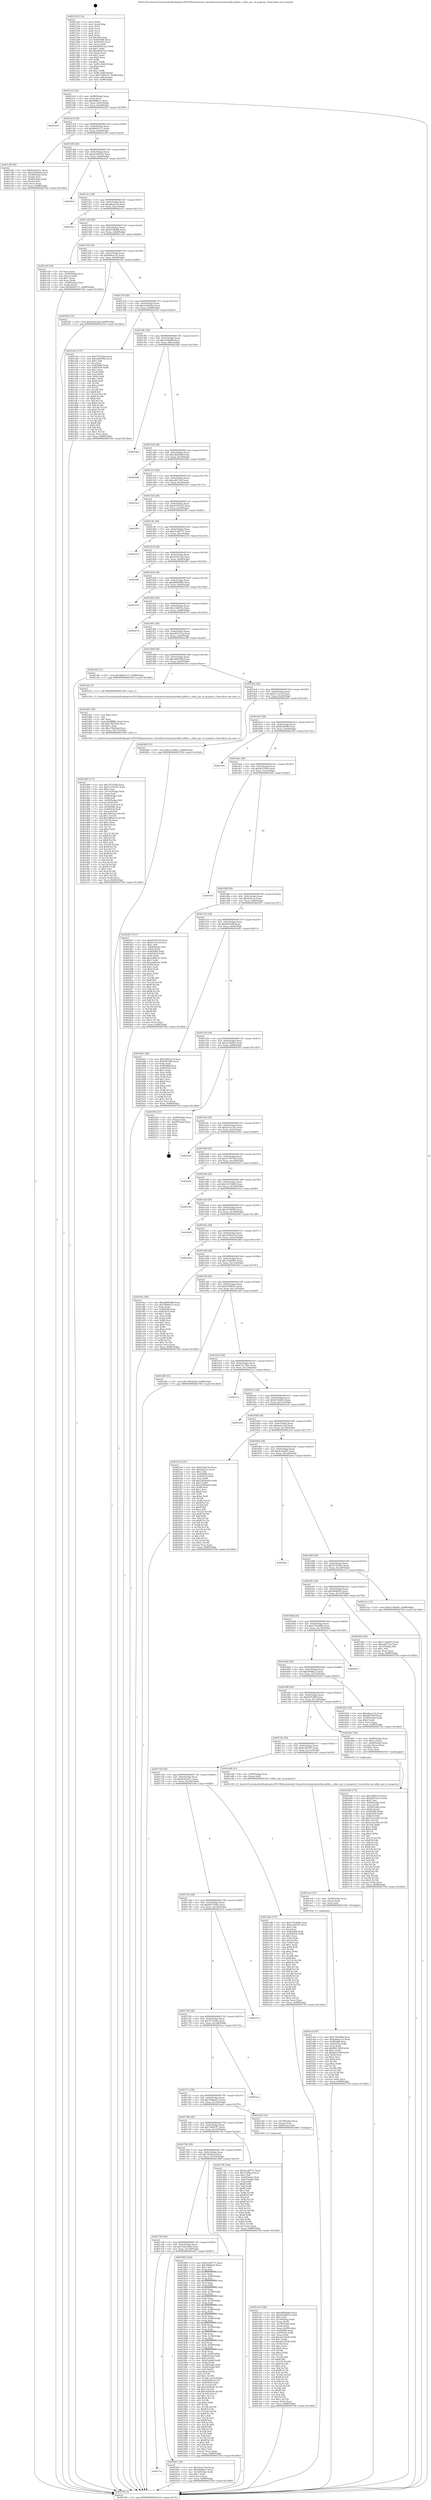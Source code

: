 digraph "0x401250" {
  label = "0x401250 (/mnt/c/Users/mathe/Desktop/tcc/POCII/binaries/extr_linuxdriversmmchostsdhci-pltfm.c_sdhci_get_of_property_Final-ollvm.out::main(0))"
  labelloc = "t"
  node[shape=record]

  Entry [label="",width=0.3,height=0.3,shape=circle,fillcolor=black,style=filled]
  "0x4012c4" [label="{
     0x4012c4 [32]\l
     | [instrs]\l
     &nbsp;&nbsp;0x4012c4 \<+6\>: mov -0x88(%rbp),%eax\l
     &nbsp;&nbsp;0x4012ca \<+2\>: mov %eax,%ecx\l
     &nbsp;&nbsp;0x4012cc \<+6\>: sub $0x8eff8ac1,%ecx\l
     &nbsp;&nbsp;0x4012d2 \<+6\>: mov %eax,-0x9c(%rbp)\l
     &nbsp;&nbsp;0x4012d8 \<+6\>: mov %ecx,-0xa0(%rbp)\l
     &nbsp;&nbsp;0x4012de \<+6\>: je 00000000004022e6 \<main+0x1096\>\l
  }"]
  "0x4022e6" [label="{
     0x4022e6\l
  }", style=dashed]
  "0x4012e4" [label="{
     0x4012e4 [28]\l
     | [instrs]\l
     &nbsp;&nbsp;0x4012e4 \<+5\>: jmp 00000000004012e9 \<main+0x99\>\l
     &nbsp;&nbsp;0x4012e9 \<+6\>: mov -0x9c(%rbp),%eax\l
     &nbsp;&nbsp;0x4012ef \<+5\>: sub $0x9b601e71,%eax\l
     &nbsp;&nbsp;0x4012f4 \<+6\>: mov %eax,-0xa4(%rbp)\l
     &nbsp;&nbsp;0x4012fa \<+6\>: je 0000000000401c8f \<main+0xa3f\>\l
  }"]
  Exit [label="",width=0.3,height=0.3,shape=circle,fillcolor=black,style=filled,peripheries=2]
  "0x401c8f" [label="{
     0x401c8f [36]\l
     | [instrs]\l
     &nbsp;&nbsp;0x401c8f \<+5\>: mov $0x6c65a411,%eax\l
     &nbsp;&nbsp;0x401c94 \<+5\>: mov $0xc0a3bd0a,%ecx\l
     &nbsp;&nbsp;0x401c99 \<+4\>: mov -0x58(%rbp),%rdx\l
     &nbsp;&nbsp;0x401c9d \<+2\>: mov (%rdx),%esi\l
     &nbsp;&nbsp;0x401c9f \<+4\>: mov -0x68(%rbp),%rdx\l
     &nbsp;&nbsp;0x401ca3 \<+2\>: cmp (%rdx),%esi\l
     &nbsp;&nbsp;0x401ca5 \<+3\>: cmovl %ecx,%eax\l
     &nbsp;&nbsp;0x401ca8 \<+6\>: mov %eax,-0x88(%rbp)\l
     &nbsp;&nbsp;0x401cae \<+5\>: jmp 000000000040270d \<main+0x14bd\>\l
  }"]
  "0x401300" [label="{
     0x401300 [28]\l
     | [instrs]\l
     &nbsp;&nbsp;0x401300 \<+5\>: jmp 0000000000401305 \<main+0xb5\>\l
     &nbsp;&nbsp;0x401305 \<+6\>: mov -0x9c(%rbp),%eax\l
     &nbsp;&nbsp;0x40130b \<+5\>: sub $0xa23b5b10,%eax\l
     &nbsp;&nbsp;0x401310 \<+6\>: mov %eax,-0xa8(%rbp)\l
     &nbsp;&nbsp;0x401316 \<+6\>: je 00000000004026cf \<main+0x147f\>\l
  }"]
  "0x401eef" [label="{
     0x401eef [97]\l
     | [instrs]\l
     &nbsp;&nbsp;0x401eef \<+5\>: mov $0x579c684b,%ecx\l
     &nbsp;&nbsp;0x401ef4 \<+5\>: mov $0xb9deac16,%edx\l
     &nbsp;&nbsp;0x401ef9 \<+7\>: mov 0x405068,%esi\l
     &nbsp;&nbsp;0x401f00 \<+8\>: mov 0x405054,%r8d\l
     &nbsp;&nbsp;0x401f08 \<+3\>: mov %esi,%r9d\l
     &nbsp;&nbsp;0x401f0b \<+7\>: add $0xf821340f,%r9d\l
     &nbsp;&nbsp;0x401f12 \<+4\>: sub $0x1,%r9d\l
     &nbsp;&nbsp;0x401f16 \<+7\>: sub $0xf821340f,%r9d\l
     &nbsp;&nbsp;0x401f1d \<+4\>: imul %r9d,%esi\l
     &nbsp;&nbsp;0x401f21 \<+3\>: and $0x1,%esi\l
     &nbsp;&nbsp;0x401f24 \<+3\>: cmp $0x0,%esi\l
     &nbsp;&nbsp;0x401f27 \<+4\>: sete %r10b\l
     &nbsp;&nbsp;0x401f2b \<+4\>: cmp $0xa,%r8d\l
     &nbsp;&nbsp;0x401f2f \<+4\>: setl %r11b\l
     &nbsp;&nbsp;0x401f33 \<+3\>: mov %r10b,%bl\l
     &nbsp;&nbsp;0x401f36 \<+3\>: and %r11b,%bl\l
     &nbsp;&nbsp;0x401f39 \<+3\>: xor %r11b,%r10b\l
     &nbsp;&nbsp;0x401f3c \<+3\>: or %r10b,%bl\l
     &nbsp;&nbsp;0x401f3f \<+3\>: test $0x1,%bl\l
     &nbsp;&nbsp;0x401f42 \<+3\>: cmovne %edx,%ecx\l
     &nbsp;&nbsp;0x401f45 \<+6\>: mov %ecx,-0x88(%rbp)\l
     &nbsp;&nbsp;0x401f4b \<+5\>: jmp 000000000040270d \<main+0x14bd\>\l
  }"]
  "0x4026cf" [label="{
     0x4026cf\l
  }", style=dashed]
  "0x40131c" [label="{
     0x40131c [28]\l
     | [instrs]\l
     &nbsp;&nbsp;0x40131c \<+5\>: jmp 0000000000401321 \<main+0xd1\>\l
     &nbsp;&nbsp;0x401321 \<+6\>: mov -0x9c(%rbp),%eax\l
     &nbsp;&nbsp;0x401327 \<+5\>: sub $0xa8aaec1b,%eax\l
     &nbsp;&nbsp;0x40132c \<+6\>: mov %eax,-0xac(%rbp)\l
     &nbsp;&nbsp;0x401332 \<+6\>: je 00000000004023a1 \<main+0x1151\>\l
  }"]
  "0x401ee0" [label="{
     0x401ee0 [15]\l
     | [instrs]\l
     &nbsp;&nbsp;0x401ee0 \<+4\>: mov -0x60(%rbp),%rax\l
     &nbsp;&nbsp;0x401ee4 \<+3\>: mov (%rax),%rax\l
     &nbsp;&nbsp;0x401ee7 \<+3\>: mov %rax,%rdi\l
     &nbsp;&nbsp;0x401eea \<+5\>: call 0000000000401030 \<free@plt\>\l
     | [calls]\l
     &nbsp;&nbsp;0x401030 \{1\} (unknown)\l
  }"]
  "0x4023a1" [label="{
     0x4023a1\l
  }", style=dashed]
  "0x401338" [label="{
     0x401338 [28]\l
     | [instrs]\l
     &nbsp;&nbsp;0x401338 \<+5\>: jmp 000000000040133d \<main+0xed\>\l
     &nbsp;&nbsp;0x40133d \<+6\>: mov -0x9c(%rbp),%eax\l
     &nbsp;&nbsp;0x401343 \<+5\>: sub $0xb37dbd9c,%eax\l
     &nbsp;&nbsp;0x401348 \<+6\>: mov %eax,-0xb0(%rbp)\l
     &nbsp;&nbsp;0x40134e \<+6\>: je 0000000000401e29 \<main+0xbd9\>\l
  }"]
  "0x401d69" [label="{
     0x401d69 [177]\l
     | [instrs]\l
     &nbsp;&nbsp;0x401d69 \<+5\>: mov $0x70725f4a,%ecx\l
     &nbsp;&nbsp;0x401d6e \<+5\>: mov $0x52791b55,%edx\l
     &nbsp;&nbsp;0x401d73 \<+3\>: mov $0x1,%sil\l
     &nbsp;&nbsp;0x401d76 \<+6\>: mov -0x15c(%rbp),%edi\l
     &nbsp;&nbsp;0x401d7c \<+3\>: imul %eax,%edi\l
     &nbsp;&nbsp;0x401d7f \<+4\>: mov -0x60(%rbp),%r8\l
     &nbsp;&nbsp;0x401d83 \<+3\>: mov (%r8),%r8\l
     &nbsp;&nbsp;0x401d86 \<+4\>: mov -0x58(%rbp),%r9\l
     &nbsp;&nbsp;0x401d8a \<+3\>: movslq (%r9),%r9\l
     &nbsp;&nbsp;0x401d8d \<+4\>: mov %edi,(%r8,%r9,4)\l
     &nbsp;&nbsp;0x401d91 \<+7\>: mov 0x405068,%eax\l
     &nbsp;&nbsp;0x401d98 \<+7\>: mov 0x405054,%edi\l
     &nbsp;&nbsp;0x401d9f \<+3\>: mov %eax,%r10d\l
     &nbsp;&nbsp;0x401da2 \<+7\>: sub $0xc0893ac5,%r10d\l
     &nbsp;&nbsp;0x401da9 \<+4\>: sub $0x1,%r10d\l
     &nbsp;&nbsp;0x401dad \<+7\>: add $0xc0893ac5,%r10d\l
     &nbsp;&nbsp;0x401db4 \<+4\>: imul %r10d,%eax\l
     &nbsp;&nbsp;0x401db8 \<+3\>: and $0x1,%eax\l
     &nbsp;&nbsp;0x401dbb \<+3\>: cmp $0x0,%eax\l
     &nbsp;&nbsp;0x401dbe \<+4\>: sete %r11b\l
     &nbsp;&nbsp;0x401dc2 \<+3\>: cmp $0xa,%edi\l
     &nbsp;&nbsp;0x401dc5 \<+3\>: setl %bl\l
     &nbsp;&nbsp;0x401dc8 \<+3\>: mov %r11b,%r14b\l
     &nbsp;&nbsp;0x401dcb \<+4\>: xor $0xff,%r14b\l
     &nbsp;&nbsp;0x401dcf \<+3\>: mov %bl,%r15b\l
     &nbsp;&nbsp;0x401dd2 \<+4\>: xor $0xff,%r15b\l
     &nbsp;&nbsp;0x401dd6 \<+4\>: xor $0x1,%sil\l
     &nbsp;&nbsp;0x401dda \<+3\>: mov %r14b,%r12b\l
     &nbsp;&nbsp;0x401ddd \<+4\>: and $0xff,%r12b\l
     &nbsp;&nbsp;0x401de1 \<+3\>: and %sil,%r11b\l
     &nbsp;&nbsp;0x401de4 \<+3\>: mov %r15b,%r13b\l
     &nbsp;&nbsp;0x401de7 \<+4\>: and $0xff,%r13b\l
     &nbsp;&nbsp;0x401deb \<+3\>: and %sil,%bl\l
     &nbsp;&nbsp;0x401dee \<+3\>: or %r11b,%r12b\l
     &nbsp;&nbsp;0x401df1 \<+3\>: or %bl,%r13b\l
     &nbsp;&nbsp;0x401df4 \<+3\>: xor %r13b,%r12b\l
     &nbsp;&nbsp;0x401df7 \<+3\>: or %r15b,%r14b\l
     &nbsp;&nbsp;0x401dfa \<+4\>: xor $0xff,%r14b\l
     &nbsp;&nbsp;0x401dfe \<+4\>: or $0x1,%sil\l
     &nbsp;&nbsp;0x401e02 \<+3\>: and %sil,%r14b\l
     &nbsp;&nbsp;0x401e05 \<+3\>: or %r14b,%r12b\l
     &nbsp;&nbsp;0x401e08 \<+4\>: test $0x1,%r12b\l
     &nbsp;&nbsp;0x401e0c \<+3\>: cmovne %edx,%ecx\l
     &nbsp;&nbsp;0x401e0f \<+6\>: mov %ecx,-0x88(%rbp)\l
     &nbsp;&nbsp;0x401e15 \<+5\>: jmp 000000000040270d \<main+0x14bd\>\l
  }"]
  "0x401e29" [label="{
     0x401e29 [34]\l
     | [instrs]\l
     &nbsp;&nbsp;0x401e29 \<+2\>: xor %eax,%eax\l
     &nbsp;&nbsp;0x401e2b \<+4\>: mov -0x58(%rbp),%rcx\l
     &nbsp;&nbsp;0x401e2f \<+2\>: mov (%rcx),%edx\l
     &nbsp;&nbsp;0x401e31 \<+3\>: sub $0x1,%eax\l
     &nbsp;&nbsp;0x401e34 \<+2\>: sub %eax,%edx\l
     &nbsp;&nbsp;0x401e36 \<+4\>: mov -0x58(%rbp),%rcx\l
     &nbsp;&nbsp;0x401e3a \<+2\>: mov %edx,(%rcx)\l
     &nbsp;&nbsp;0x401e3c \<+10\>: movl $0x9b601e71,-0x88(%rbp)\l
     &nbsp;&nbsp;0x401e46 \<+5\>: jmp 000000000040270d \<main+0x14bd\>\l
  }"]
  "0x401354" [label="{
     0x401354 [28]\l
     | [instrs]\l
     &nbsp;&nbsp;0x401354 \<+5\>: jmp 0000000000401359 \<main+0x109\>\l
     &nbsp;&nbsp;0x401359 \<+6\>: mov -0x9c(%rbp),%eax\l
     &nbsp;&nbsp;0x40135f \<+5\>: sub $0xb9deac16,%eax\l
     &nbsp;&nbsp;0x401364 \<+6\>: mov %eax,-0xb4(%rbp)\l
     &nbsp;&nbsp;0x40136a \<+6\>: je 0000000000401f50 \<main+0xd00\>\l
  }"]
  "0x401d41" [label="{
     0x401d41 [40]\l
     | [instrs]\l
     &nbsp;&nbsp;0x401d41 \<+5\>: mov $0x2,%ecx\l
     &nbsp;&nbsp;0x401d46 \<+1\>: cltd\l
     &nbsp;&nbsp;0x401d47 \<+2\>: idiv %ecx\l
     &nbsp;&nbsp;0x401d49 \<+6\>: imul $0xfffffffe,%edx,%ecx\l
     &nbsp;&nbsp;0x401d4f \<+6\>: add $0xc78426ed,%ecx\l
     &nbsp;&nbsp;0x401d55 \<+3\>: add $0x1,%ecx\l
     &nbsp;&nbsp;0x401d58 \<+6\>: sub $0xc78426ed,%ecx\l
     &nbsp;&nbsp;0x401d5e \<+6\>: mov %ecx,-0x15c(%rbp)\l
     &nbsp;&nbsp;0x401d64 \<+5\>: call 0000000000401160 \<next_i\>\l
     | [calls]\l
     &nbsp;&nbsp;0x401160 \{1\} (/mnt/c/Users/mathe/Desktop/tcc/POCII/binaries/extr_linuxdriversmmchostsdhci-pltfm.c_sdhci_get_of_property_Final-ollvm.out::next_i)\l
  }"]
  "0x401f50" [label="{
     0x401f50 [15]\l
     | [instrs]\l
     &nbsp;&nbsp;0x401f50 \<+10\>: movl $0x4a0a1daf,-0x88(%rbp)\l
     &nbsp;&nbsp;0x401f5a \<+5\>: jmp 000000000040270d \<main+0x14bd\>\l
  }"]
  "0x401370" [label="{
     0x401370 [28]\l
     | [instrs]\l
     &nbsp;&nbsp;0x401370 \<+5\>: jmp 0000000000401375 \<main+0x125\>\l
     &nbsp;&nbsp;0x401375 \<+6\>: mov -0x9c(%rbp),%eax\l
     &nbsp;&nbsp;0x40137b \<+5\>: sub $0xc0a3bd0a,%eax\l
     &nbsp;&nbsp;0x401380 \<+6\>: mov %eax,-0xb8(%rbp)\l
     &nbsp;&nbsp;0x401386 \<+6\>: je 0000000000401cb3 \<main+0xa63\>\l
  }"]
  "0x401bd4" [label="{
     0x401bd4 [172]\l
     | [instrs]\l
     &nbsp;&nbsp;0x401bd4 \<+5\>: mov $0x35842e7d,%ecx\l
     &nbsp;&nbsp;0x401bd9 \<+5\>: mov $0xe897e52a,%edx\l
     &nbsp;&nbsp;0x401bde \<+3\>: mov $0x1,%sil\l
     &nbsp;&nbsp;0x401be1 \<+4\>: mov -0x60(%rbp),%rdi\l
     &nbsp;&nbsp;0x401be5 \<+3\>: mov %rax,(%rdi)\l
     &nbsp;&nbsp;0x401be8 \<+4\>: mov -0x58(%rbp),%rax\l
     &nbsp;&nbsp;0x401bec \<+6\>: movl $0x0,(%rax)\l
     &nbsp;&nbsp;0x401bf2 \<+8\>: mov 0x405068,%r8d\l
     &nbsp;&nbsp;0x401bfa \<+8\>: mov 0x405054,%r9d\l
     &nbsp;&nbsp;0x401c02 \<+3\>: mov %r8d,%r10d\l
     &nbsp;&nbsp;0x401c05 \<+7\>: add $0x214ce360,%r10d\l
     &nbsp;&nbsp;0x401c0c \<+4\>: sub $0x1,%r10d\l
     &nbsp;&nbsp;0x401c10 \<+7\>: sub $0x214ce360,%r10d\l
     &nbsp;&nbsp;0x401c17 \<+4\>: imul %r10d,%r8d\l
     &nbsp;&nbsp;0x401c1b \<+4\>: and $0x1,%r8d\l
     &nbsp;&nbsp;0x401c1f \<+4\>: cmp $0x0,%r8d\l
     &nbsp;&nbsp;0x401c23 \<+4\>: sete %r11b\l
     &nbsp;&nbsp;0x401c27 \<+4\>: cmp $0xa,%r9d\l
     &nbsp;&nbsp;0x401c2b \<+3\>: setl %bl\l
     &nbsp;&nbsp;0x401c2e \<+3\>: mov %r11b,%r14b\l
     &nbsp;&nbsp;0x401c31 \<+4\>: xor $0xff,%r14b\l
     &nbsp;&nbsp;0x401c35 \<+3\>: mov %bl,%r15b\l
     &nbsp;&nbsp;0x401c38 \<+4\>: xor $0xff,%r15b\l
     &nbsp;&nbsp;0x401c3c \<+4\>: xor $0x0,%sil\l
     &nbsp;&nbsp;0x401c40 \<+3\>: mov %r14b,%r12b\l
     &nbsp;&nbsp;0x401c43 \<+4\>: and $0x0,%r12b\l
     &nbsp;&nbsp;0x401c47 \<+3\>: and %sil,%r11b\l
     &nbsp;&nbsp;0x401c4a \<+3\>: mov %r15b,%r13b\l
     &nbsp;&nbsp;0x401c4d \<+4\>: and $0x0,%r13b\l
     &nbsp;&nbsp;0x401c51 \<+3\>: and %sil,%bl\l
     &nbsp;&nbsp;0x401c54 \<+3\>: or %r11b,%r12b\l
     &nbsp;&nbsp;0x401c57 \<+3\>: or %bl,%r13b\l
     &nbsp;&nbsp;0x401c5a \<+3\>: xor %r13b,%r12b\l
     &nbsp;&nbsp;0x401c5d \<+3\>: or %r15b,%r14b\l
     &nbsp;&nbsp;0x401c60 \<+4\>: xor $0xff,%r14b\l
     &nbsp;&nbsp;0x401c64 \<+4\>: or $0x0,%sil\l
     &nbsp;&nbsp;0x401c68 \<+3\>: and %sil,%r14b\l
     &nbsp;&nbsp;0x401c6b \<+3\>: or %r14b,%r12b\l
     &nbsp;&nbsp;0x401c6e \<+4\>: test $0x1,%r12b\l
     &nbsp;&nbsp;0x401c72 \<+3\>: cmovne %edx,%ecx\l
     &nbsp;&nbsp;0x401c75 \<+6\>: mov %ecx,-0x88(%rbp)\l
     &nbsp;&nbsp;0x401c7b \<+5\>: jmp 000000000040270d \<main+0x14bd\>\l
  }"]
  "0x401cb3" [label="{
     0x401cb3 [137]\l
     | [instrs]\l
     &nbsp;&nbsp;0x401cb3 \<+5\>: mov $0x70725f4a,%eax\l
     &nbsp;&nbsp;0x401cb8 \<+5\>: mov $0xed067f6d,%ecx\l
     &nbsp;&nbsp;0x401cbd \<+2\>: mov $0x1,%dl\l
     &nbsp;&nbsp;0x401cbf \<+2\>: xor %esi,%esi\l
     &nbsp;&nbsp;0x401cc1 \<+7\>: mov 0x405068,%edi\l
     &nbsp;&nbsp;0x401cc8 \<+8\>: mov 0x405054,%r8d\l
     &nbsp;&nbsp;0x401cd0 \<+3\>: sub $0x1,%esi\l
     &nbsp;&nbsp;0x401cd3 \<+3\>: mov %edi,%r9d\l
     &nbsp;&nbsp;0x401cd6 \<+3\>: add %esi,%r9d\l
     &nbsp;&nbsp;0x401cd9 \<+4\>: imul %r9d,%edi\l
     &nbsp;&nbsp;0x401cdd \<+3\>: and $0x1,%edi\l
     &nbsp;&nbsp;0x401ce0 \<+3\>: cmp $0x0,%edi\l
     &nbsp;&nbsp;0x401ce3 \<+4\>: sete %r10b\l
     &nbsp;&nbsp;0x401ce7 \<+4\>: cmp $0xa,%r8d\l
     &nbsp;&nbsp;0x401ceb \<+4\>: setl %r11b\l
     &nbsp;&nbsp;0x401cef \<+3\>: mov %r10b,%bl\l
     &nbsp;&nbsp;0x401cf2 \<+3\>: xor $0xff,%bl\l
     &nbsp;&nbsp;0x401cf5 \<+3\>: mov %r11b,%r14b\l
     &nbsp;&nbsp;0x401cf8 \<+4\>: xor $0xff,%r14b\l
     &nbsp;&nbsp;0x401cfc \<+3\>: xor $0x0,%dl\l
     &nbsp;&nbsp;0x401cff \<+3\>: mov %bl,%r15b\l
     &nbsp;&nbsp;0x401d02 \<+4\>: and $0x0,%r15b\l
     &nbsp;&nbsp;0x401d06 \<+3\>: and %dl,%r10b\l
     &nbsp;&nbsp;0x401d09 \<+3\>: mov %r14b,%r12b\l
     &nbsp;&nbsp;0x401d0c \<+4\>: and $0x0,%r12b\l
     &nbsp;&nbsp;0x401d10 \<+3\>: and %dl,%r11b\l
     &nbsp;&nbsp;0x401d13 \<+3\>: or %r10b,%r15b\l
     &nbsp;&nbsp;0x401d16 \<+3\>: or %r11b,%r12b\l
     &nbsp;&nbsp;0x401d19 \<+3\>: xor %r12b,%r15b\l
     &nbsp;&nbsp;0x401d1c \<+3\>: or %r14b,%bl\l
     &nbsp;&nbsp;0x401d1f \<+3\>: xor $0xff,%bl\l
     &nbsp;&nbsp;0x401d22 \<+3\>: or $0x0,%dl\l
     &nbsp;&nbsp;0x401d25 \<+2\>: and %dl,%bl\l
     &nbsp;&nbsp;0x401d27 \<+3\>: or %bl,%r15b\l
     &nbsp;&nbsp;0x401d2a \<+4\>: test $0x1,%r15b\l
     &nbsp;&nbsp;0x401d2e \<+3\>: cmovne %ecx,%eax\l
     &nbsp;&nbsp;0x401d31 \<+6\>: mov %eax,-0x88(%rbp)\l
     &nbsp;&nbsp;0x401d37 \<+5\>: jmp 000000000040270d \<main+0x14bd\>\l
  }"]
  "0x40138c" [label="{
     0x40138c [28]\l
     | [instrs]\l
     &nbsp;&nbsp;0x40138c \<+5\>: jmp 0000000000401391 \<main+0x141\>\l
     &nbsp;&nbsp;0x401391 \<+6\>: mov -0x9c(%rbp),%eax\l
     &nbsp;&nbsp;0x401397 \<+5\>: sub $0xc43daf6f,%eax\l
     &nbsp;&nbsp;0x40139c \<+6\>: mov %eax,-0xbc(%rbp)\l
     &nbsp;&nbsp;0x4013a2 \<+6\>: je 00000000004023b0 \<main+0x1160\>\l
  }"]
  "0x4017ec" [label="{
     0x4017ec\l
  }", style=dashed]
  "0x4023b0" [label="{
     0x4023b0\l
  }", style=dashed]
  "0x4013a8" [label="{
     0x4013a8 [28]\l
     | [instrs]\l
     &nbsp;&nbsp;0x4013a8 \<+5\>: jmp 00000000004013ad \<main+0x15d\>\l
     &nbsp;&nbsp;0x4013ad \<+6\>: mov -0x9c(%rbp),%eax\l
     &nbsp;&nbsp;0x4013b3 \<+5\>: sub $0xc4b36d4f,%eax\l
     &nbsp;&nbsp;0x4013b8 \<+6\>: mov %eax,-0xc0(%rbp)\l
     &nbsp;&nbsp;0x4013be \<+6\>: je 00000000004020d0 \<main+0xe80\>\l
  }"]
  "0x401b07" [label="{
     0x401b07 [30]\l
     | [instrs]\l
     &nbsp;&nbsp;0x401b07 \<+5\>: mov $0x23ce154a,%eax\l
     &nbsp;&nbsp;0x401b0c \<+5\>: mov $0x5f498ac3,%ecx\l
     &nbsp;&nbsp;0x401b11 \<+3\>: mov -0x30(%rbp),%edx\l
     &nbsp;&nbsp;0x401b14 \<+3\>: cmp $0x1,%edx\l
     &nbsp;&nbsp;0x401b17 \<+3\>: cmovl %ecx,%eax\l
     &nbsp;&nbsp;0x401b1a \<+6\>: mov %eax,-0x88(%rbp)\l
     &nbsp;&nbsp;0x401b20 \<+5\>: jmp 000000000040270d \<main+0x14bd\>\l
  }"]
  "0x4020d0" [label="{
     0x4020d0\l
  }", style=dashed]
  "0x4013c4" [label="{
     0x4013c4 [28]\l
     | [instrs]\l
     &nbsp;&nbsp;0x4013c4 \<+5\>: jmp 00000000004013c9 \<main+0x179\>\l
     &nbsp;&nbsp;0x4013c9 \<+6\>: mov -0x9c(%rbp),%eax\l
     &nbsp;&nbsp;0x4013cf \<+5\>: sub $0xca827cfe,%eax\l
     &nbsp;&nbsp;0x4013d4 \<+6\>: mov %eax,-0xc4(%rbp)\l
     &nbsp;&nbsp;0x4013da \<+6\>: je 00000000004019ce \<main+0x77e\>\l
  }"]
  "0x401a52" [label="{
     0x401a52 [166]\l
     | [instrs]\l
     &nbsp;&nbsp;0x401a52 \<+5\>: mov $0xdd894db0,%ecx\l
     &nbsp;&nbsp;0x401a57 \<+5\>: mov $0x420d0915,%edx\l
     &nbsp;&nbsp;0x401a5c \<+3\>: mov $0x1,%sil\l
     &nbsp;&nbsp;0x401a5f \<+4\>: mov -0x70(%rbp),%rdi\l
     &nbsp;&nbsp;0x401a63 \<+2\>: mov %eax,(%rdi)\l
     &nbsp;&nbsp;0x401a65 \<+4\>: mov -0x70(%rbp),%rdi\l
     &nbsp;&nbsp;0x401a69 \<+2\>: mov (%rdi),%eax\l
     &nbsp;&nbsp;0x401a6b \<+3\>: mov %eax,-0x30(%rbp)\l
     &nbsp;&nbsp;0x401a6e \<+7\>: mov 0x405068,%eax\l
     &nbsp;&nbsp;0x401a75 \<+8\>: mov 0x405054,%r8d\l
     &nbsp;&nbsp;0x401a7d \<+3\>: mov %eax,%r9d\l
     &nbsp;&nbsp;0x401a80 \<+7\>: add $0xafa10438,%r9d\l
     &nbsp;&nbsp;0x401a87 \<+4\>: sub $0x1,%r9d\l
     &nbsp;&nbsp;0x401a8b \<+7\>: sub $0xafa10438,%r9d\l
     &nbsp;&nbsp;0x401a92 \<+4\>: imul %r9d,%eax\l
     &nbsp;&nbsp;0x401a96 \<+3\>: and $0x1,%eax\l
     &nbsp;&nbsp;0x401a99 \<+3\>: cmp $0x0,%eax\l
     &nbsp;&nbsp;0x401a9c \<+4\>: sete %r10b\l
     &nbsp;&nbsp;0x401aa0 \<+4\>: cmp $0xa,%r8d\l
     &nbsp;&nbsp;0x401aa4 \<+4\>: setl %r11b\l
     &nbsp;&nbsp;0x401aa8 \<+3\>: mov %r10b,%bl\l
     &nbsp;&nbsp;0x401aab \<+3\>: xor $0xff,%bl\l
     &nbsp;&nbsp;0x401aae \<+3\>: mov %r11b,%r14b\l
     &nbsp;&nbsp;0x401ab1 \<+4\>: xor $0xff,%r14b\l
     &nbsp;&nbsp;0x401ab5 \<+4\>: xor $0x1,%sil\l
     &nbsp;&nbsp;0x401ab9 \<+3\>: mov %bl,%r15b\l
     &nbsp;&nbsp;0x401abc \<+4\>: and $0xff,%r15b\l
     &nbsp;&nbsp;0x401ac0 \<+3\>: and %sil,%r10b\l
     &nbsp;&nbsp;0x401ac3 \<+3\>: mov %r14b,%r12b\l
     &nbsp;&nbsp;0x401ac6 \<+4\>: and $0xff,%r12b\l
     &nbsp;&nbsp;0x401aca \<+3\>: and %sil,%r11b\l
     &nbsp;&nbsp;0x401acd \<+3\>: or %r10b,%r15b\l
     &nbsp;&nbsp;0x401ad0 \<+3\>: or %r11b,%r12b\l
     &nbsp;&nbsp;0x401ad3 \<+3\>: xor %r12b,%r15b\l
     &nbsp;&nbsp;0x401ad6 \<+3\>: or %r14b,%bl\l
     &nbsp;&nbsp;0x401ad9 \<+3\>: xor $0xff,%bl\l
     &nbsp;&nbsp;0x401adc \<+4\>: or $0x1,%sil\l
     &nbsp;&nbsp;0x401ae0 \<+3\>: and %sil,%bl\l
     &nbsp;&nbsp;0x401ae3 \<+3\>: or %bl,%r15b\l
     &nbsp;&nbsp;0x401ae6 \<+4\>: test $0x1,%r15b\l
     &nbsp;&nbsp;0x401aea \<+3\>: cmovne %edx,%ecx\l
     &nbsp;&nbsp;0x401aed \<+6\>: mov %ecx,-0x88(%rbp)\l
     &nbsp;&nbsp;0x401af3 \<+5\>: jmp 000000000040270d \<main+0x14bd\>\l
  }"]
  "0x4019ce" [label="{
     0x4019ce\l
  }", style=dashed]
  "0x4013e0" [label="{
     0x4013e0 [28]\l
     | [instrs]\l
     &nbsp;&nbsp;0x4013e0 \<+5\>: jmp 00000000004013e5 \<main+0x195\>\l
     &nbsp;&nbsp;0x4013e5 \<+6\>: mov -0x9c(%rbp),%eax\l
     &nbsp;&nbsp;0x4013eb \<+5\>: sub $0xd197de32,%eax\l
     &nbsp;&nbsp;0x4013f0 \<+6\>: mov %eax,-0xc8(%rbp)\l
     &nbsp;&nbsp;0x4013f6 \<+6\>: je 0000000000401f9c \<main+0xd4c\>\l
  }"]
  "0x4017d0" [label="{
     0x4017d0 [28]\l
     | [instrs]\l
     &nbsp;&nbsp;0x4017d0 \<+5\>: jmp 00000000004017d5 \<main+0x585\>\l
     &nbsp;&nbsp;0x4017d5 \<+6\>: mov -0x9c(%rbp),%eax\l
     &nbsp;&nbsp;0x4017db \<+5\>: sub $0x7d4c4d36,%eax\l
     &nbsp;&nbsp;0x4017e0 \<+6\>: mov %eax,-0x158(%rbp)\l
     &nbsp;&nbsp;0x4017e6 \<+6\>: je 0000000000401b07 \<main+0x8b7\>\l
  }"]
  "0x401f9c" [label="{
     0x401f9c\l
  }", style=dashed]
  "0x4013fc" [label="{
     0x4013fc [28]\l
     | [instrs]\l
     &nbsp;&nbsp;0x4013fc \<+5\>: jmp 0000000000401401 \<main+0x1b1\>\l
     &nbsp;&nbsp;0x401401 \<+6\>: mov -0x9c(%rbp),%eax\l
     &nbsp;&nbsp;0x401407 \<+5\>: sub $0xd1a48771,%eax\l
     &nbsp;&nbsp;0x40140c \<+6\>: mov %eax,-0xcc(%rbp)\l
     &nbsp;&nbsp;0x401412 \<+6\>: je 0000000000402518 \<main+0x12c8\>\l
  }"]
  "0x401860" [label="{
     0x401860 [336]\l
     | [instrs]\l
     &nbsp;&nbsp;0x401860 \<+5\>: mov $0xd1a48771,%eax\l
     &nbsp;&nbsp;0x401865 \<+5\>: mov $0x56f46ef3,%ecx\l
     &nbsp;&nbsp;0x40186a \<+2\>: mov $0x1,%dl\l
     &nbsp;&nbsp;0x40186c \<+3\>: mov %rsp,%rsi\l
     &nbsp;&nbsp;0x40186f \<+4\>: add $0xfffffffffffffff0,%rsi\l
     &nbsp;&nbsp;0x401873 \<+3\>: mov %rsi,%rsp\l
     &nbsp;&nbsp;0x401876 \<+4\>: mov %rsi,-0x80(%rbp)\l
     &nbsp;&nbsp;0x40187a \<+3\>: mov %rsp,%rsi\l
     &nbsp;&nbsp;0x40187d \<+4\>: add $0xfffffffffffffff0,%rsi\l
     &nbsp;&nbsp;0x401881 \<+3\>: mov %rsi,%rsp\l
     &nbsp;&nbsp;0x401884 \<+3\>: mov %rsp,%rdi\l
     &nbsp;&nbsp;0x401887 \<+4\>: add $0xfffffffffffffff0,%rdi\l
     &nbsp;&nbsp;0x40188b \<+3\>: mov %rdi,%rsp\l
     &nbsp;&nbsp;0x40188e \<+4\>: mov %rdi,-0x78(%rbp)\l
     &nbsp;&nbsp;0x401892 \<+3\>: mov %rsp,%rdi\l
     &nbsp;&nbsp;0x401895 \<+4\>: add $0xfffffffffffffff0,%rdi\l
     &nbsp;&nbsp;0x401899 \<+3\>: mov %rdi,%rsp\l
     &nbsp;&nbsp;0x40189c \<+4\>: mov %rdi,-0x70(%rbp)\l
     &nbsp;&nbsp;0x4018a0 \<+3\>: mov %rsp,%rdi\l
     &nbsp;&nbsp;0x4018a3 \<+4\>: add $0xfffffffffffffff0,%rdi\l
     &nbsp;&nbsp;0x4018a7 \<+3\>: mov %rdi,%rsp\l
     &nbsp;&nbsp;0x4018aa \<+4\>: mov %rdi,-0x68(%rbp)\l
     &nbsp;&nbsp;0x4018ae \<+3\>: mov %rsp,%rdi\l
     &nbsp;&nbsp;0x4018b1 \<+4\>: add $0xfffffffffffffff0,%rdi\l
     &nbsp;&nbsp;0x4018b5 \<+3\>: mov %rdi,%rsp\l
     &nbsp;&nbsp;0x4018b8 \<+4\>: mov %rdi,-0x60(%rbp)\l
     &nbsp;&nbsp;0x4018bc \<+3\>: mov %rsp,%rdi\l
     &nbsp;&nbsp;0x4018bf \<+4\>: add $0xfffffffffffffff0,%rdi\l
     &nbsp;&nbsp;0x4018c3 \<+3\>: mov %rdi,%rsp\l
     &nbsp;&nbsp;0x4018c6 \<+4\>: mov %rdi,-0x58(%rbp)\l
     &nbsp;&nbsp;0x4018ca \<+3\>: mov %rsp,%rdi\l
     &nbsp;&nbsp;0x4018cd \<+4\>: add $0xfffffffffffffff0,%rdi\l
     &nbsp;&nbsp;0x4018d1 \<+3\>: mov %rdi,%rsp\l
     &nbsp;&nbsp;0x4018d4 \<+4\>: mov %rdi,-0x50(%rbp)\l
     &nbsp;&nbsp;0x4018d8 \<+3\>: mov %rsp,%rdi\l
     &nbsp;&nbsp;0x4018db \<+4\>: add $0xfffffffffffffff0,%rdi\l
     &nbsp;&nbsp;0x4018df \<+3\>: mov %rdi,%rsp\l
     &nbsp;&nbsp;0x4018e2 \<+4\>: mov %rdi,-0x48(%rbp)\l
     &nbsp;&nbsp;0x4018e6 \<+3\>: mov %rsp,%rdi\l
     &nbsp;&nbsp;0x4018e9 \<+4\>: add $0xfffffffffffffff0,%rdi\l
     &nbsp;&nbsp;0x4018ed \<+3\>: mov %rdi,%rsp\l
     &nbsp;&nbsp;0x4018f0 \<+4\>: mov %rdi,-0x40(%rbp)\l
     &nbsp;&nbsp;0x4018f4 \<+4\>: mov -0x80(%rbp),%rdi\l
     &nbsp;&nbsp;0x4018f8 \<+6\>: movl $0x0,(%rdi)\l
     &nbsp;&nbsp;0x4018fe \<+7\>: mov -0x8c(%rbp),%r8d\l
     &nbsp;&nbsp;0x401905 \<+3\>: mov %r8d,(%rsi)\l
     &nbsp;&nbsp;0x401908 \<+4\>: mov -0x78(%rbp),%rdi\l
     &nbsp;&nbsp;0x40190c \<+7\>: mov -0x98(%rbp),%r9\l
     &nbsp;&nbsp;0x401913 \<+3\>: mov %r9,(%rdi)\l
     &nbsp;&nbsp;0x401916 \<+3\>: cmpl $0x2,(%rsi)\l
     &nbsp;&nbsp;0x401919 \<+4\>: setne %r10b\l
     &nbsp;&nbsp;0x40191d \<+4\>: and $0x1,%r10b\l
     &nbsp;&nbsp;0x401921 \<+4\>: mov %r10b,-0x31(%rbp)\l
     &nbsp;&nbsp;0x401925 \<+8\>: mov 0x405068,%r11d\l
     &nbsp;&nbsp;0x40192d \<+7\>: mov 0x405054,%ebx\l
     &nbsp;&nbsp;0x401934 \<+3\>: mov %r11d,%r14d\l
     &nbsp;&nbsp;0x401937 \<+7\>: add $0x54285efe,%r14d\l
     &nbsp;&nbsp;0x40193e \<+4\>: sub $0x1,%r14d\l
     &nbsp;&nbsp;0x401942 \<+7\>: sub $0x54285efe,%r14d\l
     &nbsp;&nbsp;0x401949 \<+4\>: imul %r14d,%r11d\l
     &nbsp;&nbsp;0x40194d \<+4\>: and $0x1,%r11d\l
     &nbsp;&nbsp;0x401951 \<+4\>: cmp $0x0,%r11d\l
     &nbsp;&nbsp;0x401955 \<+4\>: sete %r10b\l
     &nbsp;&nbsp;0x401959 \<+3\>: cmp $0xa,%ebx\l
     &nbsp;&nbsp;0x40195c \<+4\>: setl %r15b\l
     &nbsp;&nbsp;0x401960 \<+3\>: mov %r10b,%r12b\l
     &nbsp;&nbsp;0x401963 \<+4\>: xor $0xff,%r12b\l
     &nbsp;&nbsp;0x401967 \<+3\>: mov %r15b,%r13b\l
     &nbsp;&nbsp;0x40196a \<+4\>: xor $0xff,%r13b\l
     &nbsp;&nbsp;0x40196e \<+3\>: xor $0x1,%dl\l
     &nbsp;&nbsp;0x401971 \<+3\>: mov %r12b,%sil\l
     &nbsp;&nbsp;0x401974 \<+4\>: and $0xff,%sil\l
     &nbsp;&nbsp;0x401978 \<+3\>: and %dl,%r10b\l
     &nbsp;&nbsp;0x40197b \<+3\>: mov %r13b,%dil\l
     &nbsp;&nbsp;0x40197e \<+4\>: and $0xff,%dil\l
     &nbsp;&nbsp;0x401982 \<+3\>: and %dl,%r15b\l
     &nbsp;&nbsp;0x401985 \<+3\>: or %r10b,%sil\l
     &nbsp;&nbsp;0x401988 \<+3\>: or %r15b,%dil\l
     &nbsp;&nbsp;0x40198b \<+3\>: xor %dil,%sil\l
     &nbsp;&nbsp;0x40198e \<+3\>: or %r13b,%r12b\l
     &nbsp;&nbsp;0x401991 \<+4\>: xor $0xff,%r12b\l
     &nbsp;&nbsp;0x401995 \<+3\>: or $0x1,%dl\l
     &nbsp;&nbsp;0x401998 \<+3\>: and %dl,%r12b\l
     &nbsp;&nbsp;0x40199b \<+3\>: or %r12b,%sil\l
     &nbsp;&nbsp;0x40199e \<+4\>: test $0x1,%sil\l
     &nbsp;&nbsp;0x4019a2 \<+3\>: cmovne %ecx,%eax\l
     &nbsp;&nbsp;0x4019a5 \<+6\>: mov %eax,-0x88(%rbp)\l
     &nbsp;&nbsp;0x4019ab \<+5\>: jmp 000000000040270d \<main+0x14bd\>\l
  }"]
  "0x402518" [label="{
     0x402518\l
  }", style=dashed]
  "0x401418" [label="{
     0x401418 [28]\l
     | [instrs]\l
     &nbsp;&nbsp;0x401418 \<+5\>: jmp 000000000040141d \<main+0x1cd\>\l
     &nbsp;&nbsp;0x40141d \<+6\>: mov -0x9c(%rbp),%eax\l
     &nbsp;&nbsp;0x401423 \<+5\>: sub $0xd32fe336,%eax\l
     &nbsp;&nbsp;0x401428 \<+6\>: mov %eax,-0xd0(%rbp)\l
     &nbsp;&nbsp;0x40142e \<+6\>: je 00000000004026f9 \<main+0x14a9\>\l
  }"]
  "0x401250" [label="{
     0x401250 [116]\l
     | [instrs]\l
     &nbsp;&nbsp;0x401250 \<+1\>: push %rbp\l
     &nbsp;&nbsp;0x401251 \<+3\>: mov %rsp,%rbp\l
     &nbsp;&nbsp;0x401254 \<+2\>: push %r15\l
     &nbsp;&nbsp;0x401256 \<+2\>: push %r14\l
     &nbsp;&nbsp;0x401258 \<+2\>: push %r13\l
     &nbsp;&nbsp;0x40125a \<+2\>: push %r12\l
     &nbsp;&nbsp;0x40125c \<+1\>: push %rbx\l
     &nbsp;&nbsp;0x40125d \<+7\>: sub $0x168,%rsp\l
     &nbsp;&nbsp;0x401264 \<+7\>: mov 0x405068,%eax\l
     &nbsp;&nbsp;0x40126b \<+7\>: mov 0x405054,%ecx\l
     &nbsp;&nbsp;0x401272 \<+2\>: mov %eax,%edx\l
     &nbsp;&nbsp;0x401274 \<+6\>: sub $0xd40d1aac,%edx\l
     &nbsp;&nbsp;0x40127a \<+3\>: sub $0x1,%edx\l
     &nbsp;&nbsp;0x40127d \<+6\>: add $0xd40d1aac,%edx\l
     &nbsp;&nbsp;0x401283 \<+3\>: imul %edx,%eax\l
     &nbsp;&nbsp;0x401286 \<+3\>: and $0x1,%eax\l
     &nbsp;&nbsp;0x401289 \<+3\>: cmp $0x0,%eax\l
     &nbsp;&nbsp;0x40128c \<+4\>: sete %r8b\l
     &nbsp;&nbsp;0x401290 \<+4\>: and $0x1,%r8b\l
     &nbsp;&nbsp;0x401294 \<+7\>: mov %r8b,-0x82(%rbp)\l
     &nbsp;&nbsp;0x40129b \<+3\>: cmp $0xa,%ecx\l
     &nbsp;&nbsp;0x40129e \<+4\>: setl %r8b\l
     &nbsp;&nbsp;0x4012a2 \<+4\>: and $0x1,%r8b\l
     &nbsp;&nbsp;0x4012a6 \<+7\>: mov %r8b,-0x81(%rbp)\l
     &nbsp;&nbsp;0x4012ad \<+10\>: movl $0x736647f1,-0x88(%rbp)\l
     &nbsp;&nbsp;0x4012b7 \<+6\>: mov %edi,-0x8c(%rbp)\l
     &nbsp;&nbsp;0x4012bd \<+7\>: mov %rsi,-0x98(%rbp)\l
  }"]
  "0x4026f9" [label="{
     0x4026f9\l
  }", style=dashed]
  "0x401434" [label="{
     0x401434 [28]\l
     | [instrs]\l
     &nbsp;&nbsp;0x401434 \<+5\>: jmp 0000000000401439 \<main+0x1e9\>\l
     &nbsp;&nbsp;0x401439 \<+6\>: mov -0x9c(%rbp),%eax\l
     &nbsp;&nbsp;0x40143f \<+5\>: sub $0xdd894db0,%eax\l
     &nbsp;&nbsp;0x401444 \<+6\>: mov %eax,-0xd4(%rbp)\l
     &nbsp;&nbsp;0x40144a \<+6\>: je 000000000040255d \<main+0x130d\>\l
  }"]
  "0x40270d" [label="{
     0x40270d [5]\l
     | [instrs]\l
     &nbsp;&nbsp;0x40270d \<+5\>: jmp 00000000004012c4 \<main+0x74\>\l
  }"]
  "0x40255d" [label="{
     0x40255d\l
  }", style=dashed]
  "0x401450" [label="{
     0x401450 [28]\l
     | [instrs]\l
     &nbsp;&nbsp;0x401450 \<+5\>: jmp 0000000000401455 \<main+0x205\>\l
     &nbsp;&nbsp;0x401455 \<+6\>: mov -0x9c(%rbp),%eax\l
     &nbsp;&nbsp;0x40145b \<+5\>: sub $0xe1d6f35c,%eax\l
     &nbsp;&nbsp;0x401460 \<+6\>: mov %eax,-0xd8(%rbp)\l
     &nbsp;&nbsp;0x401466 \<+6\>: je 0000000000402674 \<main+0x1424\>\l
  }"]
  "0x4017b4" [label="{
     0x4017b4 [28]\l
     | [instrs]\l
     &nbsp;&nbsp;0x4017b4 \<+5\>: jmp 00000000004017b9 \<main+0x569\>\l
     &nbsp;&nbsp;0x4017b9 \<+6\>: mov -0x9c(%rbp),%eax\l
     &nbsp;&nbsp;0x4017bf \<+5\>: sub $0x7af39caf,%eax\l
     &nbsp;&nbsp;0x4017c4 \<+6\>: mov %eax,-0x154(%rbp)\l
     &nbsp;&nbsp;0x4017ca \<+6\>: je 0000000000401860 \<main+0x610\>\l
  }"]
  "0x402674" [label="{
     0x402674\l
  }", style=dashed]
  "0x40146c" [label="{
     0x40146c [28]\l
     | [instrs]\l
     &nbsp;&nbsp;0x40146c \<+5\>: jmp 0000000000401471 \<main+0x221\>\l
     &nbsp;&nbsp;0x401471 \<+6\>: mov -0x9c(%rbp),%eax\l
     &nbsp;&nbsp;0x401477 \<+5\>: sub $0xe897e52a,%eax\l
     &nbsp;&nbsp;0x40147c \<+6\>: mov %eax,-0xdc(%rbp)\l
     &nbsp;&nbsp;0x401482 \<+6\>: je 0000000000401c80 \<main+0xa30\>\l
  }"]
  "0x4017f6" [label="{
     0x4017f6 [106]\l
     | [instrs]\l
     &nbsp;&nbsp;0x4017f6 \<+5\>: mov $0xd1a48771,%eax\l
     &nbsp;&nbsp;0x4017fb \<+5\>: mov $0x7af39caf,%ecx\l
     &nbsp;&nbsp;0x401800 \<+2\>: mov $0x1,%dl\l
     &nbsp;&nbsp;0x401802 \<+7\>: mov -0x82(%rbp),%sil\l
     &nbsp;&nbsp;0x401809 \<+7\>: mov -0x81(%rbp),%dil\l
     &nbsp;&nbsp;0x401810 \<+3\>: mov %sil,%r8b\l
     &nbsp;&nbsp;0x401813 \<+4\>: xor $0xff,%r8b\l
     &nbsp;&nbsp;0x401817 \<+3\>: mov %dil,%r9b\l
     &nbsp;&nbsp;0x40181a \<+4\>: xor $0xff,%r9b\l
     &nbsp;&nbsp;0x40181e \<+3\>: xor $0x1,%dl\l
     &nbsp;&nbsp;0x401821 \<+3\>: mov %r8b,%r10b\l
     &nbsp;&nbsp;0x401824 \<+4\>: and $0xff,%r10b\l
     &nbsp;&nbsp;0x401828 \<+3\>: and %dl,%sil\l
     &nbsp;&nbsp;0x40182b \<+3\>: mov %r9b,%r11b\l
     &nbsp;&nbsp;0x40182e \<+4\>: and $0xff,%r11b\l
     &nbsp;&nbsp;0x401832 \<+3\>: and %dl,%dil\l
     &nbsp;&nbsp;0x401835 \<+3\>: or %sil,%r10b\l
     &nbsp;&nbsp;0x401838 \<+3\>: or %dil,%r11b\l
     &nbsp;&nbsp;0x40183b \<+3\>: xor %r11b,%r10b\l
     &nbsp;&nbsp;0x40183e \<+3\>: or %r9b,%r8b\l
     &nbsp;&nbsp;0x401841 \<+4\>: xor $0xff,%r8b\l
     &nbsp;&nbsp;0x401845 \<+3\>: or $0x1,%dl\l
     &nbsp;&nbsp;0x401848 \<+3\>: and %dl,%r8b\l
     &nbsp;&nbsp;0x40184b \<+3\>: or %r8b,%r10b\l
     &nbsp;&nbsp;0x40184e \<+4\>: test $0x1,%r10b\l
     &nbsp;&nbsp;0x401852 \<+3\>: cmovne %ecx,%eax\l
     &nbsp;&nbsp;0x401855 \<+6\>: mov %eax,-0x88(%rbp)\l
     &nbsp;&nbsp;0x40185b \<+5\>: jmp 000000000040270d \<main+0x14bd\>\l
  }"]
  "0x401c80" [label="{
     0x401c80 [15]\l
     | [instrs]\l
     &nbsp;&nbsp;0x401c80 \<+10\>: movl $0x9b601e71,-0x88(%rbp)\l
     &nbsp;&nbsp;0x401c8a \<+5\>: jmp 000000000040270d \<main+0x14bd\>\l
  }"]
  "0x401488" [label="{
     0x401488 [28]\l
     | [instrs]\l
     &nbsp;&nbsp;0x401488 \<+5\>: jmp 000000000040148d \<main+0x23d\>\l
     &nbsp;&nbsp;0x40148d \<+6\>: mov -0x9c(%rbp),%eax\l
     &nbsp;&nbsp;0x401493 \<+5\>: sub $0xed067f6d,%eax\l
     &nbsp;&nbsp;0x401498 \<+6\>: mov %eax,-0xe0(%rbp)\l
     &nbsp;&nbsp;0x40149e \<+6\>: je 0000000000401d3c \<main+0xaec\>\l
  }"]
  "0x401798" [label="{
     0x401798 [28]\l
     | [instrs]\l
     &nbsp;&nbsp;0x401798 \<+5\>: jmp 000000000040179d \<main+0x54d\>\l
     &nbsp;&nbsp;0x40179d \<+6\>: mov -0x9c(%rbp),%eax\l
     &nbsp;&nbsp;0x4017a3 \<+5\>: sub $0x736647f1,%eax\l
     &nbsp;&nbsp;0x4017a8 \<+6\>: mov %eax,-0x150(%rbp)\l
     &nbsp;&nbsp;0x4017ae \<+6\>: je 00000000004017f6 \<main+0x5a6\>\l
  }"]
  "0x401d3c" [label="{
     0x401d3c [5]\l
     | [instrs]\l
     &nbsp;&nbsp;0x401d3c \<+5\>: call 0000000000401160 \<next_i\>\l
     | [calls]\l
     &nbsp;&nbsp;0x401160 \{1\} (/mnt/c/Users/mathe/Desktop/tcc/POCII/binaries/extr_linuxdriversmmchostsdhci-pltfm.c_sdhci_get_of_property_Final-ollvm.out::next_i)\l
  }"]
  "0x4014a4" [label="{
     0x4014a4 [28]\l
     | [instrs]\l
     &nbsp;&nbsp;0x4014a4 \<+5\>: jmp 00000000004014a9 \<main+0x259\>\l
     &nbsp;&nbsp;0x4014a9 \<+6\>: mov -0x9c(%rbp),%eax\l
     &nbsp;&nbsp;0x4014af \<+5\>: sub $0xf11cce1d,%eax\l
     &nbsp;&nbsp;0x4014b4 \<+6\>: mov %eax,-0xe4(%rbp)\l
     &nbsp;&nbsp;0x4014ba \<+6\>: je 00000000004024f4 \<main+0x12a4\>\l
  }"]
  "0x401a42" [label="{
     0x401a42 [16]\l
     | [instrs]\l
     &nbsp;&nbsp;0x401a42 \<+4\>: mov -0x78(%rbp),%rax\l
     &nbsp;&nbsp;0x401a46 \<+3\>: mov (%rax),%rax\l
     &nbsp;&nbsp;0x401a49 \<+4\>: mov 0x8(%rax),%rdi\l
     &nbsp;&nbsp;0x401a4d \<+5\>: call 0000000000401060 \<atoi@plt\>\l
     | [calls]\l
     &nbsp;&nbsp;0x401060 \{1\} (unknown)\l
  }"]
  "0x4024f4" [label="{
     0x4024f4 [15]\l
     | [instrs]\l
     &nbsp;&nbsp;0x4024f4 \<+10\>: movl $0x2135f823,-0x88(%rbp)\l
     &nbsp;&nbsp;0x4024fe \<+5\>: jmp 000000000040270d \<main+0x14bd\>\l
  }"]
  "0x4014c0" [label="{
     0x4014c0 [28]\l
     | [instrs]\l
     &nbsp;&nbsp;0x4014c0 \<+5\>: jmp 00000000004014c5 \<main+0x275\>\l
     &nbsp;&nbsp;0x4014c5 \<+6\>: mov -0x9c(%rbp),%eax\l
     &nbsp;&nbsp;0x4014cb \<+5\>: sub $0xffc26988,%eax\l
     &nbsp;&nbsp;0x4014d0 \<+6\>: mov %eax,-0xe8(%rbp)\l
     &nbsp;&nbsp;0x4014d6 \<+6\>: je 0000000000402392 \<main+0x1142\>\l
  }"]
  "0x40177c" [label="{
     0x40177c [28]\l
     | [instrs]\l
     &nbsp;&nbsp;0x40177c \<+5\>: jmp 0000000000401781 \<main+0x531\>\l
     &nbsp;&nbsp;0x401781 \<+6\>: mov -0x9c(%rbp),%eax\l
     &nbsp;&nbsp;0x401787 \<+5\>: sub $0x70bb0e23,%eax\l
     &nbsp;&nbsp;0x40178c \<+6\>: mov %eax,-0x14c(%rbp)\l
     &nbsp;&nbsp;0x401792 \<+6\>: je 0000000000401a42 \<main+0x7f2\>\l
  }"]
  "0x402392" [label="{
     0x402392\l
  }", style=dashed]
  "0x4014dc" [label="{
     0x4014dc [28]\l
     | [instrs]\l
     &nbsp;&nbsp;0x4014dc \<+5\>: jmp 00000000004014e1 \<main+0x291\>\l
     &nbsp;&nbsp;0x4014e1 \<+6\>: mov -0x9c(%rbp),%eax\l
     &nbsp;&nbsp;0x4014e7 \<+5\>: sub $0x36235b0,%eax\l
     &nbsp;&nbsp;0x4014ec \<+6\>: mov %eax,-0xec(%rbp)\l
     &nbsp;&nbsp;0x4014f2 \<+6\>: je 0000000000401f5f \<main+0xd0f\>\l
  }"]
  "0x4025ca" [label="{
     0x4025ca\l
  }", style=dashed]
  "0x401f5f" [label="{
     0x401f5f\l
  }", style=dashed]
  "0x4014f8" [label="{
     0x4014f8 [28]\l
     | [instrs]\l
     &nbsp;&nbsp;0x4014f8 \<+5\>: jmp 00000000004014fd \<main+0x2ad\>\l
     &nbsp;&nbsp;0x4014fd \<+6\>: mov -0x9c(%rbp),%eax\l
     &nbsp;&nbsp;0x401503 \<+5\>: sub $0x4af3cca,%eax\l
     &nbsp;&nbsp;0x401508 \<+6\>: mov %eax,-0xf0(%rbp)\l
     &nbsp;&nbsp;0x40150e \<+6\>: je 0000000000402457 \<main+0x1207\>\l
  }"]
  "0x401760" [label="{
     0x401760 [28]\l
     | [instrs]\l
     &nbsp;&nbsp;0x401760 \<+5\>: jmp 0000000000401765 \<main+0x515\>\l
     &nbsp;&nbsp;0x401765 \<+6\>: mov -0x9c(%rbp),%eax\l
     &nbsp;&nbsp;0x40176b \<+5\>: sub $0x70725f4a,%eax\l
     &nbsp;&nbsp;0x401770 \<+6\>: mov %eax,-0x148(%rbp)\l
     &nbsp;&nbsp;0x401776 \<+6\>: je 00000000004025ca \<main+0x137a\>\l
  }"]
  "0x402457" [label="{
     0x402457 [157]\l
     | [instrs]\l
     &nbsp;&nbsp;0x402457 \<+5\>: mov $0xd32fe336,%eax\l
     &nbsp;&nbsp;0x40245c \<+5\>: mov $0xf11cce1d,%ecx\l
     &nbsp;&nbsp;0x402461 \<+2\>: mov $0x1,%dl\l
     &nbsp;&nbsp;0x402463 \<+4\>: mov -0x80(%rbp),%rsi\l
     &nbsp;&nbsp;0x402467 \<+6\>: movl $0x0,(%rsi)\l
     &nbsp;&nbsp;0x40246d \<+7\>: mov 0x405068,%edi\l
     &nbsp;&nbsp;0x402474 \<+8\>: mov 0x405054,%r8d\l
     &nbsp;&nbsp;0x40247c \<+3\>: mov %edi,%r9d\l
     &nbsp;&nbsp;0x40247f \<+7\>: add $0xaad96c4c,%r9d\l
     &nbsp;&nbsp;0x402486 \<+4\>: sub $0x1,%r9d\l
     &nbsp;&nbsp;0x40248a \<+7\>: sub $0xaad96c4c,%r9d\l
     &nbsp;&nbsp;0x402491 \<+4\>: imul %r9d,%edi\l
     &nbsp;&nbsp;0x402495 \<+3\>: and $0x1,%edi\l
     &nbsp;&nbsp;0x402498 \<+3\>: cmp $0x0,%edi\l
     &nbsp;&nbsp;0x40249b \<+4\>: sete %r10b\l
     &nbsp;&nbsp;0x40249f \<+4\>: cmp $0xa,%r8d\l
     &nbsp;&nbsp;0x4024a3 \<+4\>: setl %r11b\l
     &nbsp;&nbsp;0x4024a7 \<+3\>: mov %r10b,%bl\l
     &nbsp;&nbsp;0x4024aa \<+3\>: xor $0xff,%bl\l
     &nbsp;&nbsp;0x4024ad \<+3\>: mov %r11b,%r14b\l
     &nbsp;&nbsp;0x4024b0 \<+4\>: xor $0xff,%r14b\l
     &nbsp;&nbsp;0x4024b4 \<+3\>: xor $0x1,%dl\l
     &nbsp;&nbsp;0x4024b7 \<+3\>: mov %bl,%r15b\l
     &nbsp;&nbsp;0x4024ba \<+4\>: and $0xff,%r15b\l
     &nbsp;&nbsp;0x4024be \<+3\>: and %dl,%r10b\l
     &nbsp;&nbsp;0x4024c1 \<+3\>: mov %r14b,%r12b\l
     &nbsp;&nbsp;0x4024c4 \<+4\>: and $0xff,%r12b\l
     &nbsp;&nbsp;0x4024c8 \<+3\>: and %dl,%r11b\l
     &nbsp;&nbsp;0x4024cb \<+3\>: or %r10b,%r15b\l
     &nbsp;&nbsp;0x4024ce \<+3\>: or %r11b,%r12b\l
     &nbsp;&nbsp;0x4024d1 \<+3\>: xor %r12b,%r15b\l
     &nbsp;&nbsp;0x4024d4 \<+3\>: or %r14b,%bl\l
     &nbsp;&nbsp;0x4024d7 \<+3\>: xor $0xff,%bl\l
     &nbsp;&nbsp;0x4024da \<+3\>: or $0x1,%dl\l
     &nbsp;&nbsp;0x4024dd \<+2\>: and %dl,%bl\l
     &nbsp;&nbsp;0x4024df \<+3\>: or %bl,%r15b\l
     &nbsp;&nbsp;0x4024e2 \<+4\>: test $0x1,%r15b\l
     &nbsp;&nbsp;0x4024e6 \<+3\>: cmovne %ecx,%eax\l
     &nbsp;&nbsp;0x4024e9 \<+6\>: mov %eax,-0x88(%rbp)\l
     &nbsp;&nbsp;0x4024ef \<+5\>: jmp 000000000040270d \<main+0x14bd\>\l
  }"]
  "0x401514" [label="{
     0x401514 [28]\l
     | [instrs]\l
     &nbsp;&nbsp;0x401514 \<+5\>: jmp 0000000000401519 \<main+0x2c9\>\l
     &nbsp;&nbsp;0x401519 \<+6\>: mov -0x9c(%rbp),%eax\l
     &nbsp;&nbsp;0x40151f \<+5\>: sub $0xb007d9f,%eax\l
     &nbsp;&nbsp;0x401524 \<+6\>: mov %eax,-0xf4(%rbp)\l
     &nbsp;&nbsp;0x40152a \<+6\>: je 0000000000401b61 \<main+0x911\>\l
  }"]
  "0x402253" [label="{
     0x402253\l
  }", style=dashed]
  "0x401b61" [label="{
     0x401b61 [86]\l
     | [instrs]\l
     &nbsp;&nbsp;0x401b61 \<+5\>: mov $0x35842e7d,%eax\l
     &nbsp;&nbsp;0x401b66 \<+5\>: mov $0x62f7aff9,%ecx\l
     &nbsp;&nbsp;0x401b6b \<+2\>: xor %edx,%edx\l
     &nbsp;&nbsp;0x401b6d \<+7\>: mov 0x405068,%esi\l
     &nbsp;&nbsp;0x401b74 \<+7\>: mov 0x405054,%edi\l
     &nbsp;&nbsp;0x401b7b \<+3\>: sub $0x1,%edx\l
     &nbsp;&nbsp;0x401b7e \<+3\>: mov %esi,%r8d\l
     &nbsp;&nbsp;0x401b81 \<+3\>: add %edx,%r8d\l
     &nbsp;&nbsp;0x401b84 \<+4\>: imul %r8d,%esi\l
     &nbsp;&nbsp;0x401b88 \<+3\>: and $0x1,%esi\l
     &nbsp;&nbsp;0x401b8b \<+3\>: cmp $0x0,%esi\l
     &nbsp;&nbsp;0x401b8e \<+4\>: sete %r9b\l
     &nbsp;&nbsp;0x401b92 \<+3\>: cmp $0xa,%edi\l
     &nbsp;&nbsp;0x401b95 \<+4\>: setl %r10b\l
     &nbsp;&nbsp;0x401b99 \<+3\>: mov %r9b,%r11b\l
     &nbsp;&nbsp;0x401b9c \<+3\>: and %r10b,%r11b\l
     &nbsp;&nbsp;0x401b9f \<+3\>: xor %r10b,%r9b\l
     &nbsp;&nbsp;0x401ba2 \<+3\>: or %r9b,%r11b\l
     &nbsp;&nbsp;0x401ba5 \<+4\>: test $0x1,%r11b\l
     &nbsp;&nbsp;0x401ba9 \<+3\>: cmovne %ecx,%eax\l
     &nbsp;&nbsp;0x401bac \<+6\>: mov %eax,-0x88(%rbp)\l
     &nbsp;&nbsp;0x401bb2 \<+5\>: jmp 000000000040270d \<main+0x14bd\>\l
  }"]
  "0x401530" [label="{
     0x401530 [28]\l
     | [instrs]\l
     &nbsp;&nbsp;0x401530 \<+5\>: jmp 0000000000401535 \<main+0x2e5\>\l
     &nbsp;&nbsp;0x401535 \<+6\>: mov -0x9c(%rbp),%eax\l
     &nbsp;&nbsp;0x40153b \<+5\>: sub $0x2135f823,%eax\l
     &nbsp;&nbsp;0x401540 \<+6\>: mov %eax,-0xf8(%rbp)\l
     &nbsp;&nbsp;0x401546 \<+6\>: je 0000000000402503 \<main+0x12b3\>\l
  }"]
  "0x401744" [label="{
     0x401744 [28]\l
     | [instrs]\l
     &nbsp;&nbsp;0x401744 \<+5\>: jmp 0000000000401749 \<main+0x4f9\>\l
     &nbsp;&nbsp;0x401749 \<+6\>: mov -0x9c(%rbp),%eax\l
     &nbsp;&nbsp;0x40174f \<+5\>: sub $0x6d37294e,%eax\l
     &nbsp;&nbsp;0x401754 \<+6\>: mov %eax,-0x144(%rbp)\l
     &nbsp;&nbsp;0x40175a \<+6\>: je 0000000000402253 \<main+0x1003\>\l
  }"]
  "0x402503" [label="{
     0x402503 [21]\l
     | [instrs]\l
     &nbsp;&nbsp;0x402503 \<+4\>: mov -0x80(%rbp),%rax\l
     &nbsp;&nbsp;0x402507 \<+2\>: mov (%rax),%eax\l
     &nbsp;&nbsp;0x402509 \<+4\>: lea -0x28(%rbp),%rsp\l
     &nbsp;&nbsp;0x40250d \<+1\>: pop %rbx\l
     &nbsp;&nbsp;0x40250e \<+2\>: pop %r12\l
     &nbsp;&nbsp;0x402510 \<+2\>: pop %r13\l
     &nbsp;&nbsp;0x402512 \<+2\>: pop %r14\l
     &nbsp;&nbsp;0x402514 \<+2\>: pop %r15\l
     &nbsp;&nbsp;0x402516 \<+1\>: pop %rbp\l
     &nbsp;&nbsp;0x402517 \<+1\>: ret\l
  }"]
  "0x40154c" [label="{
     0x40154c [28]\l
     | [instrs]\l
     &nbsp;&nbsp;0x40154c \<+5\>: jmp 0000000000401551 \<main+0x301\>\l
     &nbsp;&nbsp;0x401551 \<+6\>: mov -0x9c(%rbp),%eax\l
     &nbsp;&nbsp;0x401557 \<+5\>: sub $0x23ce154a,%eax\l
     &nbsp;&nbsp;0x40155c \<+6\>: mov %eax,-0xfc(%rbp)\l
     &nbsp;&nbsp;0x401562 \<+6\>: je 0000000000401b25 \<main+0x8d5\>\l
  }"]
  "0x401e4b" [label="{
     0x401e4b [137]\l
     | [instrs]\l
     &nbsp;&nbsp;0x401e4b \<+5\>: mov $0x579c684b,%eax\l
     &nbsp;&nbsp;0x401e50 \<+5\>: mov $0x6c287fd7,%ecx\l
     &nbsp;&nbsp;0x401e55 \<+2\>: mov $0x1,%dl\l
     &nbsp;&nbsp;0x401e57 \<+2\>: xor %esi,%esi\l
     &nbsp;&nbsp;0x401e59 \<+7\>: mov 0x405068,%edi\l
     &nbsp;&nbsp;0x401e60 \<+8\>: mov 0x405054,%r8d\l
     &nbsp;&nbsp;0x401e68 \<+3\>: sub $0x1,%esi\l
     &nbsp;&nbsp;0x401e6b \<+3\>: mov %edi,%r9d\l
     &nbsp;&nbsp;0x401e6e \<+3\>: add %esi,%r9d\l
     &nbsp;&nbsp;0x401e71 \<+4\>: imul %r9d,%edi\l
     &nbsp;&nbsp;0x401e75 \<+3\>: and $0x1,%edi\l
     &nbsp;&nbsp;0x401e78 \<+3\>: cmp $0x0,%edi\l
     &nbsp;&nbsp;0x401e7b \<+4\>: sete %r10b\l
     &nbsp;&nbsp;0x401e7f \<+4\>: cmp $0xa,%r8d\l
     &nbsp;&nbsp;0x401e83 \<+4\>: setl %r11b\l
     &nbsp;&nbsp;0x401e87 \<+3\>: mov %r10b,%bl\l
     &nbsp;&nbsp;0x401e8a \<+3\>: xor $0xff,%bl\l
     &nbsp;&nbsp;0x401e8d \<+3\>: mov %r11b,%r14b\l
     &nbsp;&nbsp;0x401e90 \<+4\>: xor $0xff,%r14b\l
     &nbsp;&nbsp;0x401e94 \<+3\>: xor $0x1,%dl\l
     &nbsp;&nbsp;0x401e97 \<+3\>: mov %bl,%r15b\l
     &nbsp;&nbsp;0x401e9a \<+4\>: and $0xff,%r15b\l
     &nbsp;&nbsp;0x401e9e \<+3\>: and %dl,%r10b\l
     &nbsp;&nbsp;0x401ea1 \<+3\>: mov %r14b,%r12b\l
     &nbsp;&nbsp;0x401ea4 \<+4\>: and $0xff,%r12b\l
     &nbsp;&nbsp;0x401ea8 \<+3\>: and %dl,%r11b\l
     &nbsp;&nbsp;0x401eab \<+3\>: or %r10b,%r15b\l
     &nbsp;&nbsp;0x401eae \<+3\>: or %r11b,%r12b\l
     &nbsp;&nbsp;0x401eb1 \<+3\>: xor %r12b,%r15b\l
     &nbsp;&nbsp;0x401eb4 \<+3\>: or %r14b,%bl\l
     &nbsp;&nbsp;0x401eb7 \<+3\>: xor $0xff,%bl\l
     &nbsp;&nbsp;0x401eba \<+3\>: or $0x1,%dl\l
     &nbsp;&nbsp;0x401ebd \<+2\>: and %dl,%bl\l
     &nbsp;&nbsp;0x401ebf \<+3\>: or %bl,%r15b\l
     &nbsp;&nbsp;0x401ec2 \<+4\>: test $0x1,%r15b\l
     &nbsp;&nbsp;0x401ec6 \<+3\>: cmovne %ecx,%eax\l
     &nbsp;&nbsp;0x401ec9 \<+6\>: mov %eax,-0x88(%rbp)\l
     &nbsp;&nbsp;0x401ecf \<+5\>: jmp 000000000040270d \<main+0x14bd\>\l
  }"]
  "0x401b25" [label="{
     0x401b25\l
  }", style=dashed]
  "0x401568" [label="{
     0x401568 [28]\l
     | [instrs]\l
     &nbsp;&nbsp;0x401568 \<+5\>: jmp 000000000040156d \<main+0x31d\>\l
     &nbsp;&nbsp;0x40156d \<+6\>: mov -0x9c(%rbp),%eax\l
     &nbsp;&nbsp;0x401573 \<+5\>: sub $0x277877d6,%eax\l
     &nbsp;&nbsp;0x401578 \<+6\>: mov %eax,-0x100(%rbp)\l
     &nbsp;&nbsp;0x40157e \<+6\>: je 0000000000402025 \<main+0xdd5\>\l
  }"]
  "0x401728" [label="{
     0x401728 [28]\l
     | [instrs]\l
     &nbsp;&nbsp;0x401728 \<+5\>: jmp 000000000040172d \<main+0x4dd\>\l
     &nbsp;&nbsp;0x40172d \<+6\>: mov -0x9c(%rbp),%eax\l
     &nbsp;&nbsp;0x401733 \<+5\>: sub $0x6c65a411,%eax\l
     &nbsp;&nbsp;0x401738 \<+6\>: mov %eax,-0x140(%rbp)\l
     &nbsp;&nbsp;0x40173e \<+6\>: je 0000000000401e4b \<main+0xbfb\>\l
  }"]
  "0x402025" [label="{
     0x402025\l
  }", style=dashed]
  "0x401584" [label="{
     0x401584 [28]\l
     | [instrs]\l
     &nbsp;&nbsp;0x401584 \<+5\>: jmp 0000000000401589 \<main+0x339\>\l
     &nbsp;&nbsp;0x401589 \<+6\>: mov -0x9c(%rbp),%eax\l
     &nbsp;&nbsp;0x40158f \<+5\>: sub $0x31472849,%eax\l
     &nbsp;&nbsp;0x401594 \<+6\>: mov %eax,-0x104(%rbp)\l
     &nbsp;&nbsp;0x40159a \<+6\>: je 0000000000402144 \<main+0xef4\>\l
  }"]
  "0x401ed4" [label="{
     0x401ed4 [12]\l
     | [instrs]\l
     &nbsp;&nbsp;0x401ed4 \<+4\>: mov -0x60(%rbp),%rax\l
     &nbsp;&nbsp;0x401ed8 \<+3\>: mov (%rax),%rdi\l
     &nbsp;&nbsp;0x401edb \<+5\>: call 0000000000401240 \<sdhci_get_of_property\>\l
     | [calls]\l
     &nbsp;&nbsp;0x401240 \{1\} (/mnt/c/Users/mathe/Desktop/tcc/POCII/binaries/extr_linuxdriversmmchostsdhci-pltfm.c_sdhci_get_of_property_Final-ollvm.out::sdhci_get_of_property)\l
  }"]
  "0x402144" [label="{
     0x402144\l
  }", style=dashed]
  "0x4015a0" [label="{
     0x4015a0 [28]\l
     | [instrs]\l
     &nbsp;&nbsp;0x4015a0 \<+5\>: jmp 00000000004015a5 \<main+0x355\>\l
     &nbsp;&nbsp;0x4015a5 \<+6\>: mov -0x9c(%rbp),%eax\l
     &nbsp;&nbsp;0x4015ab \<+5\>: sub $0x3518f596,%eax\l
     &nbsp;&nbsp;0x4015b0 \<+6\>: mov %eax,-0x108(%rbp)\l
     &nbsp;&nbsp;0x4015b6 \<+6\>: je 000000000040264f \<main+0x13ff\>\l
  }"]
  "0x40170c" [label="{
     0x40170c [28]\l
     | [instrs]\l
     &nbsp;&nbsp;0x40170c \<+5\>: jmp 0000000000401711 \<main+0x4c1\>\l
     &nbsp;&nbsp;0x401711 \<+6\>: mov -0x9c(%rbp),%eax\l
     &nbsp;&nbsp;0x401717 \<+5\>: sub $0x6c287fd7,%eax\l
     &nbsp;&nbsp;0x40171c \<+6\>: mov %eax,-0x13c(%rbp)\l
     &nbsp;&nbsp;0x401722 \<+6\>: je 0000000000401ed4 \<main+0xc84\>\l
  }"]
  "0x40264f" [label="{
     0x40264f\l
  }", style=dashed]
  "0x4015bc" [label="{
     0x4015bc [28]\l
     | [instrs]\l
     &nbsp;&nbsp;0x4015bc \<+5\>: jmp 00000000004015c1 \<main+0x371\>\l
     &nbsp;&nbsp;0x4015c1 \<+6\>: mov -0x9c(%rbp),%eax\l
     &nbsp;&nbsp;0x4015c7 \<+5\>: sub $0x35842e7d,%eax\l
     &nbsp;&nbsp;0x4015cc \<+6\>: mov %eax,-0x10c(%rbp)\l
     &nbsp;&nbsp;0x4015d2 \<+6\>: je 000000000040258d \<main+0x133d\>\l
  }"]
  "0x401bb7" [label="{
     0x401bb7 [29]\l
     | [instrs]\l
     &nbsp;&nbsp;0x401bb7 \<+4\>: mov -0x68(%rbp),%rax\l
     &nbsp;&nbsp;0x401bbb \<+6\>: movl $0x1,(%rax)\l
     &nbsp;&nbsp;0x401bc1 \<+4\>: mov -0x68(%rbp),%rax\l
     &nbsp;&nbsp;0x401bc5 \<+3\>: movslq (%rax),%rax\l
     &nbsp;&nbsp;0x401bc8 \<+4\>: shl $0x2,%rax\l
     &nbsp;&nbsp;0x401bcc \<+3\>: mov %rax,%rdi\l
     &nbsp;&nbsp;0x401bcf \<+5\>: call 0000000000401050 \<malloc@plt\>\l
     | [calls]\l
     &nbsp;&nbsp;0x401050 \{1\} (unknown)\l
  }"]
  "0x40258d" [label="{
     0x40258d\l
  }", style=dashed]
  "0x4015d8" [label="{
     0x4015d8 [28]\l
     | [instrs]\l
     &nbsp;&nbsp;0x4015d8 \<+5\>: jmp 00000000004015dd \<main+0x38d\>\l
     &nbsp;&nbsp;0x4015dd \<+6\>: mov -0x9c(%rbp),%eax\l
     &nbsp;&nbsp;0x4015e3 \<+5\>: sub $0x37ab6955,%eax\l
     &nbsp;&nbsp;0x4015e8 \<+6\>: mov %eax,-0x110(%rbp)\l
     &nbsp;&nbsp;0x4015ee \<+6\>: je 00000000004019ec \<main+0x79c\>\l
  }"]
  "0x4016f0" [label="{
     0x4016f0 [28]\l
     | [instrs]\l
     &nbsp;&nbsp;0x4016f0 \<+5\>: jmp 00000000004016f5 \<main+0x4a5\>\l
     &nbsp;&nbsp;0x4016f5 \<+6\>: mov -0x9c(%rbp),%eax\l
     &nbsp;&nbsp;0x4016fb \<+5\>: sub $0x62f7aff9,%eax\l
     &nbsp;&nbsp;0x401700 \<+6\>: mov %eax,-0x138(%rbp)\l
     &nbsp;&nbsp;0x401706 \<+6\>: je 0000000000401bb7 \<main+0x967\>\l
  }"]
  "0x4019ec" [label="{
     0x4019ec [86]\l
     | [instrs]\l
     &nbsp;&nbsp;0x4019ec \<+5\>: mov $0xdd894db0,%eax\l
     &nbsp;&nbsp;0x4019f1 \<+5\>: mov $0x70bb0e23,%ecx\l
     &nbsp;&nbsp;0x4019f6 \<+2\>: xor %edx,%edx\l
     &nbsp;&nbsp;0x4019f8 \<+7\>: mov 0x405068,%esi\l
     &nbsp;&nbsp;0x4019ff \<+7\>: mov 0x405054,%edi\l
     &nbsp;&nbsp;0x401a06 \<+3\>: sub $0x1,%edx\l
     &nbsp;&nbsp;0x401a09 \<+3\>: mov %esi,%r8d\l
     &nbsp;&nbsp;0x401a0c \<+3\>: add %edx,%r8d\l
     &nbsp;&nbsp;0x401a0f \<+4\>: imul %r8d,%esi\l
     &nbsp;&nbsp;0x401a13 \<+3\>: and $0x1,%esi\l
     &nbsp;&nbsp;0x401a16 \<+3\>: cmp $0x0,%esi\l
     &nbsp;&nbsp;0x401a19 \<+4\>: sete %r9b\l
     &nbsp;&nbsp;0x401a1d \<+3\>: cmp $0xa,%edi\l
     &nbsp;&nbsp;0x401a20 \<+4\>: setl %r10b\l
     &nbsp;&nbsp;0x401a24 \<+3\>: mov %r9b,%r11b\l
     &nbsp;&nbsp;0x401a27 \<+3\>: and %r10b,%r11b\l
     &nbsp;&nbsp;0x401a2a \<+3\>: xor %r10b,%r9b\l
     &nbsp;&nbsp;0x401a2d \<+3\>: or %r9b,%r11b\l
     &nbsp;&nbsp;0x401a30 \<+4\>: test $0x1,%r11b\l
     &nbsp;&nbsp;0x401a34 \<+3\>: cmovne %ecx,%eax\l
     &nbsp;&nbsp;0x401a37 \<+6\>: mov %eax,-0x88(%rbp)\l
     &nbsp;&nbsp;0x401a3d \<+5\>: jmp 000000000040270d \<main+0x14bd\>\l
  }"]
  "0x4015f4" [label="{
     0x4015f4 [28]\l
     | [instrs]\l
     &nbsp;&nbsp;0x4015f4 \<+5\>: jmp 00000000004015f9 \<main+0x3a9\>\l
     &nbsp;&nbsp;0x4015f9 \<+6\>: mov -0x9c(%rbp),%eax\l
     &nbsp;&nbsp;0x4015ff \<+5\>: sub $0x420d0915,%eax\l
     &nbsp;&nbsp;0x401604 \<+6\>: mov %eax,-0x114(%rbp)\l
     &nbsp;&nbsp;0x40160a \<+6\>: je 0000000000401af8 \<main+0x8a8\>\l
  }"]
  "0x401b43" [label="{
     0x401b43 [30]\l
     | [instrs]\l
     &nbsp;&nbsp;0x401b43 \<+5\>: mov $0xa8aaec1b,%eax\l
     &nbsp;&nbsp;0x401b48 \<+5\>: mov $0xb007d9f,%ecx\l
     &nbsp;&nbsp;0x401b4d \<+3\>: mov -0x30(%rbp),%edx\l
     &nbsp;&nbsp;0x401b50 \<+3\>: cmp $0x0,%edx\l
     &nbsp;&nbsp;0x401b53 \<+3\>: cmove %ecx,%eax\l
     &nbsp;&nbsp;0x401b56 \<+6\>: mov %eax,-0x88(%rbp)\l
     &nbsp;&nbsp;0x401b5c \<+5\>: jmp 000000000040270d \<main+0x14bd\>\l
  }"]
  "0x401af8" [label="{
     0x401af8 [15]\l
     | [instrs]\l
     &nbsp;&nbsp;0x401af8 \<+10\>: movl $0x7d4c4d36,-0x88(%rbp)\l
     &nbsp;&nbsp;0x401b02 \<+5\>: jmp 000000000040270d \<main+0x14bd\>\l
  }"]
  "0x401610" [label="{
     0x401610 [28]\l
     | [instrs]\l
     &nbsp;&nbsp;0x401610 \<+5\>: jmp 0000000000401615 \<main+0x3c5\>\l
     &nbsp;&nbsp;0x401615 \<+6\>: mov -0x9c(%rbp),%eax\l
     &nbsp;&nbsp;0x40161b \<+5\>: sub $0x43217bb1,%eax\l
     &nbsp;&nbsp;0x401620 \<+6\>: mov %eax,-0x118(%rbp)\l
     &nbsp;&nbsp;0x401626 \<+6\>: je 000000000040221a \<main+0xfca\>\l
  }"]
  "0x4016d4" [label="{
     0x4016d4 [28]\l
     | [instrs]\l
     &nbsp;&nbsp;0x4016d4 \<+5\>: jmp 00000000004016d9 \<main+0x489\>\l
     &nbsp;&nbsp;0x4016d9 \<+6\>: mov -0x9c(%rbp),%eax\l
     &nbsp;&nbsp;0x4016df \<+5\>: sub $0x5f498ac3,%eax\l
     &nbsp;&nbsp;0x4016e4 \<+6\>: mov %eax,-0x134(%rbp)\l
     &nbsp;&nbsp;0x4016ea \<+6\>: je 0000000000401b43 \<main+0x8f3\>\l
  }"]
  "0x40221a" [label="{
     0x40221a\l
  }", style=dashed]
  "0x40162c" [label="{
     0x40162c [28]\l
     | [instrs]\l
     &nbsp;&nbsp;0x40162c \<+5\>: jmp 0000000000401631 \<main+0x3e1\>\l
     &nbsp;&nbsp;0x401631 \<+6\>: mov -0x9c(%rbp),%eax\l
     &nbsp;&nbsp;0x401637 \<+5\>: sub $0x447c8b36,%eax\l
     &nbsp;&nbsp;0x40163c \<+6\>: mov %eax,-0x11c(%rbp)\l
     &nbsp;&nbsp;0x401642 \<+6\>: je 0000000000402229 \<main+0xfd9\>\l
  }"]
  "0x402625" [label="{
     0x402625\l
  }", style=dashed]
  "0x402229" [label="{
     0x402229\l
  }", style=dashed]
  "0x401648" [label="{
     0x401648 [28]\l
     | [instrs]\l
     &nbsp;&nbsp;0x401648 \<+5\>: jmp 000000000040164d \<main+0x3fd\>\l
     &nbsp;&nbsp;0x40164d \<+6\>: mov -0x9c(%rbp),%eax\l
     &nbsp;&nbsp;0x401653 \<+5\>: sub $0x4a0a1daf,%eax\l
     &nbsp;&nbsp;0x401658 \<+6\>: mov %eax,-0x120(%rbp)\l
     &nbsp;&nbsp;0x40165e \<+6\>: je 00000000004023c4 \<main+0x1174\>\l
  }"]
  "0x4016b8" [label="{
     0x4016b8 [28]\l
     | [instrs]\l
     &nbsp;&nbsp;0x4016b8 \<+5\>: jmp 00000000004016bd \<main+0x46d\>\l
     &nbsp;&nbsp;0x4016bd \<+6\>: mov -0x9c(%rbp),%eax\l
     &nbsp;&nbsp;0x4016c3 \<+5\>: sub $0x579c684b,%eax\l
     &nbsp;&nbsp;0x4016c8 \<+6\>: mov %eax,-0x130(%rbp)\l
     &nbsp;&nbsp;0x4016ce \<+6\>: je 0000000000402625 \<main+0x13d5\>\l
  }"]
  "0x4023c4" [label="{
     0x4023c4 [147]\l
     | [instrs]\l
     &nbsp;&nbsp;0x4023c4 \<+5\>: mov $0xd32fe336,%eax\l
     &nbsp;&nbsp;0x4023c9 \<+5\>: mov $0x4af3cca,%ecx\l
     &nbsp;&nbsp;0x4023ce \<+2\>: mov $0x1,%dl\l
     &nbsp;&nbsp;0x4023d0 \<+7\>: mov 0x405068,%esi\l
     &nbsp;&nbsp;0x4023d7 \<+7\>: mov 0x405054,%edi\l
     &nbsp;&nbsp;0x4023de \<+3\>: mov %esi,%r8d\l
     &nbsp;&nbsp;0x4023e1 \<+7\>: add $0x2d300ab9,%r8d\l
     &nbsp;&nbsp;0x4023e8 \<+4\>: sub $0x1,%r8d\l
     &nbsp;&nbsp;0x4023ec \<+7\>: sub $0x2d300ab9,%r8d\l
     &nbsp;&nbsp;0x4023f3 \<+4\>: imul %r8d,%esi\l
     &nbsp;&nbsp;0x4023f7 \<+3\>: and $0x1,%esi\l
     &nbsp;&nbsp;0x4023fa \<+3\>: cmp $0x0,%esi\l
     &nbsp;&nbsp;0x4023fd \<+4\>: sete %r9b\l
     &nbsp;&nbsp;0x402401 \<+3\>: cmp $0xa,%edi\l
     &nbsp;&nbsp;0x402404 \<+4\>: setl %r10b\l
     &nbsp;&nbsp;0x402408 \<+3\>: mov %r9b,%r11b\l
     &nbsp;&nbsp;0x40240b \<+4\>: xor $0xff,%r11b\l
     &nbsp;&nbsp;0x40240f \<+3\>: mov %r10b,%bl\l
     &nbsp;&nbsp;0x402412 \<+3\>: xor $0xff,%bl\l
     &nbsp;&nbsp;0x402415 \<+3\>: xor $0x1,%dl\l
     &nbsp;&nbsp;0x402418 \<+3\>: mov %r11b,%r14b\l
     &nbsp;&nbsp;0x40241b \<+4\>: and $0xff,%r14b\l
     &nbsp;&nbsp;0x40241f \<+3\>: and %dl,%r9b\l
     &nbsp;&nbsp;0x402422 \<+3\>: mov %bl,%r15b\l
     &nbsp;&nbsp;0x402425 \<+4\>: and $0xff,%r15b\l
     &nbsp;&nbsp;0x402429 \<+3\>: and %dl,%r10b\l
     &nbsp;&nbsp;0x40242c \<+3\>: or %r9b,%r14b\l
     &nbsp;&nbsp;0x40242f \<+3\>: or %r10b,%r15b\l
     &nbsp;&nbsp;0x402432 \<+3\>: xor %r15b,%r14b\l
     &nbsp;&nbsp;0x402435 \<+3\>: or %bl,%r11b\l
     &nbsp;&nbsp;0x402438 \<+4\>: xor $0xff,%r11b\l
     &nbsp;&nbsp;0x40243c \<+3\>: or $0x1,%dl\l
     &nbsp;&nbsp;0x40243f \<+3\>: and %dl,%r11b\l
     &nbsp;&nbsp;0x402442 \<+3\>: or %r11b,%r14b\l
     &nbsp;&nbsp;0x402445 \<+4\>: test $0x1,%r14b\l
     &nbsp;&nbsp;0x402449 \<+3\>: cmovne %ecx,%eax\l
     &nbsp;&nbsp;0x40244c \<+6\>: mov %eax,-0x88(%rbp)\l
     &nbsp;&nbsp;0x402452 \<+5\>: jmp 000000000040270d \<main+0x14bd\>\l
  }"]
  "0x401664" [label="{
     0x401664 [28]\l
     | [instrs]\l
     &nbsp;&nbsp;0x401664 \<+5\>: jmp 0000000000401669 \<main+0x419\>\l
     &nbsp;&nbsp;0x401669 \<+6\>: mov -0x9c(%rbp),%eax\l
     &nbsp;&nbsp;0x40166f \<+5\>: sub $0x4e3ebbf7,%eax\l
     &nbsp;&nbsp;0x401674 \<+6\>: mov %eax,-0x124(%rbp)\l
     &nbsp;&nbsp;0x40167a \<+6\>: je 00000000004020ee \<main+0xe9e\>\l
  }"]
  "0x4019b0" [label="{
     0x4019b0 [30]\l
     | [instrs]\l
     &nbsp;&nbsp;0x4019b0 \<+5\>: mov $0x37ab6955,%eax\l
     &nbsp;&nbsp;0x4019b5 \<+5\>: mov $0xca827cfe,%ecx\l
     &nbsp;&nbsp;0x4019ba \<+3\>: mov -0x31(%rbp),%dl\l
     &nbsp;&nbsp;0x4019bd \<+3\>: test $0x1,%dl\l
     &nbsp;&nbsp;0x4019c0 \<+3\>: cmovne %ecx,%eax\l
     &nbsp;&nbsp;0x4019c3 \<+6\>: mov %eax,-0x88(%rbp)\l
     &nbsp;&nbsp;0x4019c9 \<+5\>: jmp 000000000040270d \<main+0x14bd\>\l
  }"]
  "0x4020ee" [label="{
     0x4020ee\l
  }", style=dashed]
  "0x401680" [label="{
     0x401680 [28]\l
     | [instrs]\l
     &nbsp;&nbsp;0x401680 \<+5\>: jmp 0000000000401685 \<main+0x435\>\l
     &nbsp;&nbsp;0x401685 \<+6\>: mov -0x9c(%rbp),%eax\l
     &nbsp;&nbsp;0x40168b \<+5\>: sub $0x52791b55,%eax\l
     &nbsp;&nbsp;0x401690 \<+6\>: mov %eax,-0x128(%rbp)\l
     &nbsp;&nbsp;0x401696 \<+6\>: je 0000000000401e1a \<main+0xbca\>\l
  }"]
  "0x40169c" [label="{
     0x40169c [28]\l
     | [instrs]\l
     &nbsp;&nbsp;0x40169c \<+5\>: jmp 00000000004016a1 \<main+0x451\>\l
     &nbsp;&nbsp;0x4016a1 \<+6\>: mov -0x9c(%rbp),%eax\l
     &nbsp;&nbsp;0x4016a7 \<+5\>: sub $0x56f46ef3,%eax\l
     &nbsp;&nbsp;0x4016ac \<+6\>: mov %eax,-0x12c(%rbp)\l
     &nbsp;&nbsp;0x4016b2 \<+6\>: je 00000000004019b0 \<main+0x760\>\l
  }"]
  "0x401e1a" [label="{
     0x401e1a [15]\l
     | [instrs]\l
     &nbsp;&nbsp;0x401e1a \<+10\>: movl $0xb37dbd9c,-0x88(%rbp)\l
     &nbsp;&nbsp;0x401e24 \<+5\>: jmp 000000000040270d \<main+0x14bd\>\l
  }"]
  Entry -> "0x401250" [label=" 1"]
  "0x4012c4" -> "0x4022e6" [label=" 0"]
  "0x4012c4" -> "0x4012e4" [label=" 24"]
  "0x402503" -> Exit [label=" 1"]
  "0x4012e4" -> "0x401c8f" [label=" 2"]
  "0x4012e4" -> "0x401300" [label=" 22"]
  "0x4024f4" -> "0x40270d" [label=" 1"]
  "0x401300" -> "0x4026cf" [label=" 0"]
  "0x401300" -> "0x40131c" [label=" 22"]
  "0x402457" -> "0x40270d" [label=" 1"]
  "0x40131c" -> "0x4023a1" [label=" 0"]
  "0x40131c" -> "0x401338" [label=" 22"]
  "0x4023c4" -> "0x40270d" [label=" 1"]
  "0x401338" -> "0x401e29" [label=" 1"]
  "0x401338" -> "0x401354" [label=" 21"]
  "0x401f50" -> "0x40270d" [label=" 1"]
  "0x401354" -> "0x401f50" [label=" 1"]
  "0x401354" -> "0x401370" [label=" 20"]
  "0x401eef" -> "0x40270d" [label=" 1"]
  "0x401370" -> "0x401cb3" [label=" 1"]
  "0x401370" -> "0x40138c" [label=" 19"]
  "0x401ee0" -> "0x401eef" [label=" 1"]
  "0x40138c" -> "0x4023b0" [label=" 0"]
  "0x40138c" -> "0x4013a8" [label=" 19"]
  "0x401ed4" -> "0x401ee0" [label=" 1"]
  "0x4013a8" -> "0x4020d0" [label=" 0"]
  "0x4013a8" -> "0x4013c4" [label=" 19"]
  "0x401e4b" -> "0x40270d" [label=" 1"]
  "0x4013c4" -> "0x4019ce" [label=" 0"]
  "0x4013c4" -> "0x4013e0" [label=" 19"]
  "0x401e1a" -> "0x40270d" [label=" 1"]
  "0x4013e0" -> "0x401f9c" [label=" 0"]
  "0x4013e0" -> "0x4013fc" [label=" 19"]
  "0x401d41" -> "0x401d69" [label=" 1"]
  "0x4013fc" -> "0x402518" [label=" 0"]
  "0x4013fc" -> "0x401418" [label=" 19"]
  "0x401d3c" -> "0x401d41" [label=" 1"]
  "0x401418" -> "0x4026f9" [label=" 0"]
  "0x401418" -> "0x401434" [label=" 19"]
  "0x401c8f" -> "0x40270d" [label=" 2"]
  "0x401434" -> "0x40255d" [label=" 0"]
  "0x401434" -> "0x401450" [label=" 19"]
  "0x401c80" -> "0x40270d" [label=" 1"]
  "0x401450" -> "0x402674" [label=" 0"]
  "0x401450" -> "0x40146c" [label=" 19"]
  "0x401bd4" -> "0x40270d" [label=" 1"]
  "0x40146c" -> "0x401c80" [label=" 1"]
  "0x40146c" -> "0x401488" [label=" 18"]
  "0x401bb7" -> "0x401bd4" [label=" 1"]
  "0x401488" -> "0x401d3c" [label=" 1"]
  "0x401488" -> "0x4014a4" [label=" 17"]
  "0x401b43" -> "0x40270d" [label=" 1"]
  "0x4014a4" -> "0x4024f4" [label=" 1"]
  "0x4014a4" -> "0x4014c0" [label=" 16"]
  "0x401b07" -> "0x40270d" [label=" 1"]
  "0x4014c0" -> "0x402392" [label=" 0"]
  "0x4014c0" -> "0x4014dc" [label=" 16"]
  "0x4017d0" -> "0x401b07" [label=" 1"]
  "0x4014dc" -> "0x401f5f" [label=" 0"]
  "0x4014dc" -> "0x4014f8" [label=" 16"]
  "0x401e29" -> "0x40270d" [label=" 1"]
  "0x4014f8" -> "0x402457" [label=" 1"]
  "0x4014f8" -> "0x401514" [label=" 15"]
  "0x401a52" -> "0x40270d" [label=" 1"]
  "0x401514" -> "0x401b61" [label=" 1"]
  "0x401514" -> "0x401530" [label=" 14"]
  "0x401a42" -> "0x401a52" [label=" 1"]
  "0x401530" -> "0x402503" [label=" 1"]
  "0x401530" -> "0x40154c" [label=" 13"]
  "0x4019b0" -> "0x40270d" [label=" 1"]
  "0x40154c" -> "0x401b25" [label=" 0"]
  "0x40154c" -> "0x401568" [label=" 13"]
  "0x401860" -> "0x40270d" [label=" 1"]
  "0x401568" -> "0x402025" [label=" 0"]
  "0x401568" -> "0x401584" [label=" 13"]
  "0x4017b4" -> "0x4017d0" [label=" 1"]
  "0x401584" -> "0x402144" [label=" 0"]
  "0x401584" -> "0x4015a0" [label=" 13"]
  "0x4017b4" -> "0x401860" [label=" 1"]
  "0x4015a0" -> "0x40264f" [label=" 0"]
  "0x4015a0" -> "0x4015bc" [label=" 13"]
  "0x40270d" -> "0x4012c4" [label=" 23"]
  "0x4015bc" -> "0x40258d" [label=" 0"]
  "0x4015bc" -> "0x4015d8" [label=" 13"]
  "0x401250" -> "0x4012c4" [label=" 1"]
  "0x4015d8" -> "0x4019ec" [label=" 1"]
  "0x4015d8" -> "0x4015f4" [label=" 12"]
  "0x401798" -> "0x4017b4" [label=" 2"]
  "0x4015f4" -> "0x401af8" [label=" 1"]
  "0x4015f4" -> "0x401610" [label=" 11"]
  "0x401798" -> "0x4017f6" [label=" 1"]
  "0x401610" -> "0x40221a" [label=" 0"]
  "0x401610" -> "0x40162c" [label=" 11"]
  "0x40177c" -> "0x401798" [label=" 3"]
  "0x40162c" -> "0x402229" [label=" 0"]
  "0x40162c" -> "0x401648" [label=" 11"]
  "0x40177c" -> "0x401a42" [label=" 1"]
  "0x401648" -> "0x4023c4" [label=" 1"]
  "0x401648" -> "0x401664" [label=" 10"]
  "0x401760" -> "0x40177c" [label=" 4"]
  "0x401664" -> "0x4020ee" [label=" 0"]
  "0x401664" -> "0x401680" [label=" 10"]
  "0x401760" -> "0x4025ca" [label=" 0"]
  "0x401680" -> "0x401e1a" [label=" 1"]
  "0x401680" -> "0x40169c" [label=" 9"]
  "0x401af8" -> "0x40270d" [label=" 1"]
  "0x40169c" -> "0x4019b0" [label=" 1"]
  "0x40169c" -> "0x4016b8" [label=" 8"]
  "0x4017d0" -> "0x4017ec" [label=" 0"]
  "0x4016b8" -> "0x402625" [label=" 0"]
  "0x4016b8" -> "0x4016d4" [label=" 8"]
  "0x401b61" -> "0x40270d" [label=" 1"]
  "0x4016d4" -> "0x401b43" [label=" 1"]
  "0x4016d4" -> "0x4016f0" [label=" 7"]
  "0x4017f6" -> "0x40270d" [label=" 1"]
  "0x4016f0" -> "0x401bb7" [label=" 1"]
  "0x4016f0" -> "0x40170c" [label=" 6"]
  "0x401cb3" -> "0x40270d" [label=" 1"]
  "0x40170c" -> "0x401ed4" [label=" 1"]
  "0x40170c" -> "0x401728" [label=" 5"]
  "0x401d69" -> "0x40270d" [label=" 1"]
  "0x401728" -> "0x401e4b" [label=" 1"]
  "0x401728" -> "0x401744" [label=" 4"]
  "0x4019ec" -> "0x40270d" [label=" 1"]
  "0x401744" -> "0x402253" [label=" 0"]
  "0x401744" -> "0x401760" [label=" 4"]
}
